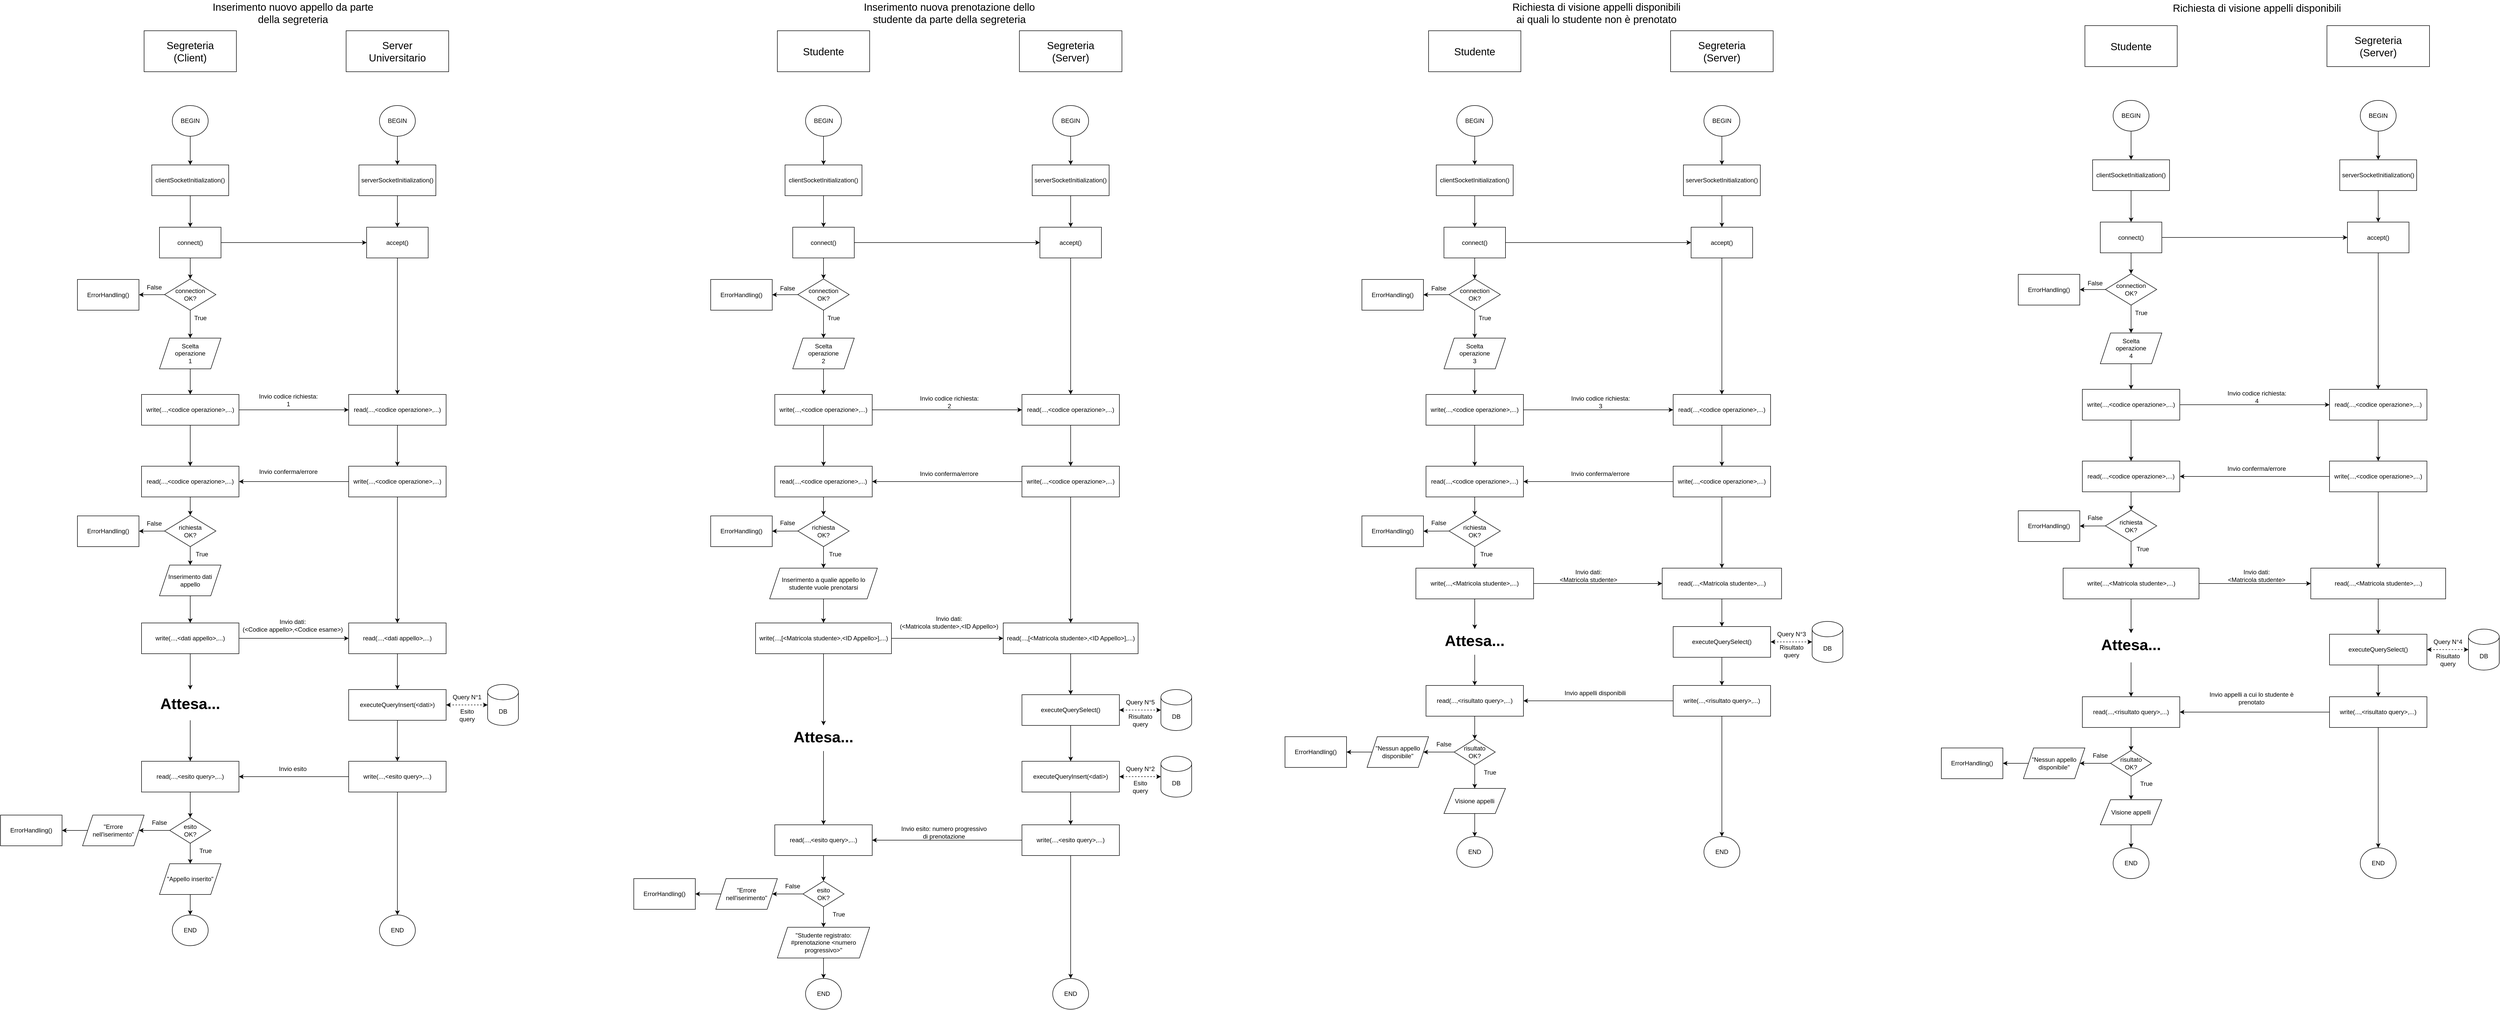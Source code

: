 <mxfile version="22.1.18" type="device">
  <diagram name="Pagina-1" id="u7obP80k1SkNDivpocj3">
    <mxGraphModel dx="2307" dy="877" grid="1" gridSize="10" guides="1" tooltips="1" connect="1" arrows="1" fold="1" page="1" pageScale="1" pageWidth="827" pageHeight="1169" math="0" shadow="0">
      <root>
        <mxCell id="0" />
        <mxCell id="1" parent="0" />
        <mxCell id="zcgFaYee5HBM7g3uIj9R-27" value="&lt;font style=&quot;font-size: 20px;&quot;&gt;Segreteria&lt;br&gt;(Client)&lt;br&gt;&lt;/font&gt;" style="rounded=0;whiteSpace=wrap;html=1;" parent="1" vertex="1">
          <mxGeometry x="-535" y="60" width="180" height="80" as="geometry" />
        </mxCell>
        <mxCell id="zcgFaYee5HBM7g3uIj9R-28" value="&lt;font style=&quot;font-size: 20px;&quot;&gt;Server&lt;br&gt;Universitario&lt;br&gt;&lt;/font&gt;" style="rounded=0;whiteSpace=wrap;html=1;" parent="1" vertex="1">
          <mxGeometry x="-141" y="60" width="200" height="80" as="geometry" />
        </mxCell>
        <mxCell id="zcgFaYee5HBM7g3uIj9R-30" value="clientSocketInitialization()" style="rounded=0;whiteSpace=wrap;html=1;" parent="1" vertex="1">
          <mxGeometry x="-520" y="321.95" width="150" height="60" as="geometry" />
        </mxCell>
        <mxCell id="zcgFaYee5HBM7g3uIj9R-31" value="serverSocketInitialization()" style="rounded=0;whiteSpace=wrap;html=1;" parent="1" vertex="1">
          <mxGeometry x="-116" y="321.95" width="150" height="60" as="geometry" />
        </mxCell>
        <mxCell id="zcgFaYee5HBM7g3uIj9R-32" value="" style="endArrow=classic;html=1;rounded=0;" parent="1" source="zcgFaYee5HBM7g3uIj9R-95" target="zcgFaYee5HBM7g3uIj9R-30" edge="1">
          <mxGeometry width="50" height="50" relative="1" as="geometry">
            <mxPoint x="-545" y="370" as="sourcePoint" />
            <mxPoint x="-495" y="320" as="targetPoint" />
          </mxGeometry>
        </mxCell>
        <mxCell id="zcgFaYee5HBM7g3uIj9R-33" value="" style="endArrow=classic;html=1;rounded=0;" parent="1" source="zcgFaYee5HBM7g3uIj9R-109" target="zcgFaYee5HBM7g3uIj9R-31" edge="1">
          <mxGeometry width="50" height="50" relative="1" as="geometry">
            <mxPoint x="-161" y="154.95" as="sourcePoint" />
            <mxPoint x="-161" y="220.95" as="targetPoint" />
          </mxGeometry>
        </mxCell>
        <mxCell id="zcgFaYee5HBM7g3uIj9R-34" value="" style="endArrow=classic;html=1;rounded=0;" parent="1" source="zcgFaYee5HBM7g3uIj9R-30" target="zcgFaYee5HBM7g3uIj9R-36" edge="1">
          <mxGeometry width="50" height="50" relative="1" as="geometry">
            <mxPoint x="-435" y="407.5" as="sourcePoint" />
            <mxPoint x="-445" y="443.5" as="targetPoint" />
          </mxGeometry>
        </mxCell>
        <mxCell id="zcgFaYee5HBM7g3uIj9R-36" value="connect()" style="rounded=0;whiteSpace=wrap;html=1;" parent="1" vertex="1">
          <mxGeometry x="-505" y="443.5" width="120" height="60" as="geometry" />
        </mxCell>
        <mxCell id="zcgFaYee5HBM7g3uIj9R-37" value="accept()" style="rounded=0;whiteSpace=wrap;html=1;" parent="1" vertex="1">
          <mxGeometry x="-101" y="443.5" width="120" height="60" as="geometry" />
        </mxCell>
        <mxCell id="zcgFaYee5HBM7g3uIj9R-38" value="" style="endArrow=classic;html=1;rounded=0;entryX=0;entryY=0.5;entryDx=0;entryDy=0;exitX=1;exitY=0.5;exitDx=0;exitDy=0;" parent="1" source="zcgFaYee5HBM7g3uIj9R-36" target="zcgFaYee5HBM7g3uIj9R-37" edge="1">
          <mxGeometry width="50" height="50" relative="1" as="geometry">
            <mxPoint x="-545" y="486" as="sourcePoint" />
            <mxPoint x="-495" y="436" as="targetPoint" />
          </mxGeometry>
        </mxCell>
        <mxCell id="zcgFaYee5HBM7g3uIj9R-39" value="" style="endArrow=classic;html=1;rounded=0;" parent="1" source="zcgFaYee5HBM7g3uIj9R-31" target="zcgFaYee5HBM7g3uIj9R-37" edge="1">
          <mxGeometry width="50" height="50" relative="1" as="geometry">
            <mxPoint x="119" y="394" as="sourcePoint" />
            <mxPoint x="119" y="460" as="targetPoint" />
          </mxGeometry>
        </mxCell>
        <mxCell id="zcgFaYee5HBM7g3uIj9R-40" value="Scelta&lt;br&gt;operazione&lt;br&gt;1" style="shape=parallelogram;perimeter=parallelogramPerimeter;whiteSpace=wrap;html=1;fixedSize=1;" parent="1" vertex="1">
          <mxGeometry x="-505" y="660" width="120" height="60" as="geometry" />
        </mxCell>
        <mxCell id="zcgFaYee5HBM7g3uIj9R-41" value="connection&lt;br&gt;OK?" style="rhombus;whiteSpace=wrap;html=1;" parent="1" vertex="1">
          <mxGeometry x="-495" y="544.5" width="100" height="61" as="geometry" />
        </mxCell>
        <mxCell id="zcgFaYee5HBM7g3uIj9R-42" value="" style="endArrow=classic;html=1;rounded=0;" parent="1" source="zcgFaYee5HBM7g3uIj9R-36" target="zcgFaYee5HBM7g3uIj9R-41" edge="1">
          <mxGeometry width="50" height="50" relative="1" as="geometry">
            <mxPoint x="-325" y="486" as="sourcePoint" />
            <mxPoint x="-275" y="436" as="targetPoint" />
          </mxGeometry>
        </mxCell>
        <mxCell id="zcgFaYee5HBM7g3uIj9R-43" value="" style="endArrow=classic;html=1;rounded=0;" parent="1" source="zcgFaYee5HBM7g3uIj9R-41" target="zcgFaYee5HBM7g3uIj9R-40" edge="1">
          <mxGeometry width="50" height="50" relative="1" as="geometry">
            <mxPoint x="-385" y="610" as="sourcePoint" />
            <mxPoint x="-385" y="651" as="targetPoint" />
          </mxGeometry>
        </mxCell>
        <mxCell id="zcgFaYee5HBM7g3uIj9R-44" value="True" style="text;html=1;strokeColor=none;fillColor=none;align=center;verticalAlign=middle;whiteSpace=wrap;rounded=0;" parent="1" vertex="1">
          <mxGeometry x="-455" y="605.5" width="60" height="30" as="geometry" />
        </mxCell>
        <mxCell id="zcgFaYee5HBM7g3uIj9R-45" value="Inserimento nuovo appello da parte della segreteria" style="text;html=1;strokeColor=none;fillColor=none;align=center;verticalAlign=middle;whiteSpace=wrap;rounded=0;fontSize=20;" parent="1" vertex="1">
          <mxGeometry x="-422.5" y="10" width="355" height="30" as="geometry" />
        </mxCell>
        <mxCell id="zcgFaYee5HBM7g3uIj9R-46" value="write(...,&amp;lt;codice operazione&amp;gt;,...)" style="rounded=0;whiteSpace=wrap;html=1;" parent="1" vertex="1">
          <mxGeometry x="-540" y="770" width="190" height="60" as="geometry" />
        </mxCell>
        <mxCell id="zcgFaYee5HBM7g3uIj9R-48" value="" style="endArrow=classic;html=1;rounded=0;exitX=1;exitY=0.5;exitDx=0;exitDy=0;" parent="1" source="zcgFaYee5HBM7g3uIj9R-46" target="zcgFaYee5HBM7g3uIj9R-50" edge="1">
          <mxGeometry width="50" height="50" relative="1" as="geometry">
            <mxPoint x="-545" y="812.5" as="sourcePoint" />
            <mxPoint x="-195" y="800" as="targetPoint" />
          </mxGeometry>
        </mxCell>
        <mxCell id="zcgFaYee5HBM7g3uIj9R-49" value="" style="endArrow=classic;html=1;rounded=0;" parent="1" source="zcgFaYee5HBM7g3uIj9R-40" target="zcgFaYee5HBM7g3uIj9R-46" edge="1">
          <mxGeometry width="50" height="50" relative="1" as="geometry">
            <mxPoint x="-375" y="716" as="sourcePoint" />
            <mxPoint x="-325" y="666" as="targetPoint" />
          </mxGeometry>
        </mxCell>
        <mxCell id="zcgFaYee5HBM7g3uIj9R-50" value="read(...,&amp;lt;codice operazione&amp;gt;,...)" style="rounded=0;whiteSpace=wrap;html=1;" parent="1" vertex="1">
          <mxGeometry x="-136" y="770" width="190" height="60" as="geometry" />
        </mxCell>
        <mxCell id="zcgFaYee5HBM7g3uIj9R-52" value="" style="endArrow=classic;html=1;rounded=0;" parent="1" source="zcgFaYee5HBM7g3uIj9R-37" target="zcgFaYee5HBM7g3uIj9R-50" edge="1">
          <mxGeometry width="50" height="50" relative="1" as="geometry">
            <mxPoint x="-281" y="676" as="sourcePoint" />
            <mxPoint x="-231" y="626" as="targetPoint" />
          </mxGeometry>
        </mxCell>
        <mxCell id="zcgFaYee5HBM7g3uIj9R-53" value="Invio codice richiesta: 1" style="text;html=1;strokeColor=none;fillColor=none;align=center;verticalAlign=middle;whiteSpace=wrap;rounded=0;" parent="1" vertex="1">
          <mxGeometry x="-315" y="766" width="122.5" height="30" as="geometry" />
        </mxCell>
        <mxCell id="zcgFaYee5HBM7g3uIj9R-54" value="read(...,&amp;lt;codice operazione&amp;gt;,...)" style="rounded=0;whiteSpace=wrap;html=1;" parent="1" vertex="1">
          <mxGeometry x="-540" y="910" width="190" height="60" as="geometry" />
        </mxCell>
        <mxCell id="zcgFaYee5HBM7g3uIj9R-55" value="" style="endArrow=none;html=1;rounded=0;exitX=1;exitY=0.5;exitDx=0;exitDy=0;startArrow=classic;startFill=1;endFill=0;" parent="1" source="zcgFaYee5HBM7g3uIj9R-54" target="zcgFaYee5HBM7g3uIj9R-56" edge="1">
          <mxGeometry width="50" height="50" relative="1" as="geometry">
            <mxPoint x="-545" y="952.5" as="sourcePoint" />
            <mxPoint x="-195" y="940" as="targetPoint" />
          </mxGeometry>
        </mxCell>
        <mxCell id="zcgFaYee5HBM7g3uIj9R-56" value="write(...,&amp;lt;codice operazione&amp;gt;,...)" style="rounded=0;whiteSpace=wrap;html=1;" parent="1" vertex="1">
          <mxGeometry x="-136" y="910" width="190" height="60" as="geometry" />
        </mxCell>
        <mxCell id="zcgFaYee5HBM7g3uIj9R-57" value="Invio conferma/errore" style="text;html=1;strokeColor=none;fillColor=none;align=center;verticalAlign=middle;whiteSpace=wrap;rounded=0;" parent="1" vertex="1">
          <mxGeometry x="-315" y="906" width="122.5" height="30" as="geometry" />
        </mxCell>
        <mxCell id="zcgFaYee5HBM7g3uIj9R-58" value="" style="endArrow=classic;html=1;rounded=0;" parent="1" source="zcgFaYee5HBM7g3uIj9R-50" target="zcgFaYee5HBM7g3uIj9R-56" edge="1">
          <mxGeometry width="50" height="50" relative="1" as="geometry">
            <mxPoint x="-201" y="896" as="sourcePoint" />
            <mxPoint x="-151" y="846" as="targetPoint" />
          </mxGeometry>
        </mxCell>
        <mxCell id="zcgFaYee5HBM7g3uIj9R-59" value="" style="endArrow=classic;html=1;rounded=0;" parent="1" source="zcgFaYee5HBM7g3uIj9R-46" target="zcgFaYee5HBM7g3uIj9R-54" edge="1">
          <mxGeometry width="50" height="50" relative="1" as="geometry">
            <mxPoint x="-215" y="896" as="sourcePoint" />
            <mxPoint x="-165" y="846" as="targetPoint" />
          </mxGeometry>
        </mxCell>
        <mxCell id="zcgFaYee5HBM7g3uIj9R-60" value="Inserimento dati appello" style="shape=parallelogram;perimeter=parallelogramPerimeter;whiteSpace=wrap;html=1;fixedSize=1;" parent="1" vertex="1">
          <mxGeometry x="-505" y="1103" width="120" height="60" as="geometry" />
        </mxCell>
        <mxCell id="zcgFaYee5HBM7g3uIj9R-61" value="richiesta&lt;br&gt;OK?" style="rhombus;whiteSpace=wrap;html=1;" parent="1" vertex="1">
          <mxGeometry x="-495" y="1006" width="100" height="61" as="geometry" />
        </mxCell>
        <mxCell id="zcgFaYee5HBM7g3uIj9R-62" value="" style="endArrow=classic;html=1;rounded=0;" parent="1" source="zcgFaYee5HBM7g3uIj9R-61" target="zcgFaYee5HBM7g3uIj9R-60" edge="1">
          <mxGeometry width="50" height="50" relative="1" as="geometry">
            <mxPoint x="-385" y="1101.5" as="sourcePoint" />
            <mxPoint x="-385" y="1142.5" as="targetPoint" />
          </mxGeometry>
        </mxCell>
        <mxCell id="zcgFaYee5HBM7g3uIj9R-63" value="True" style="text;html=1;strokeColor=none;fillColor=none;align=center;verticalAlign=middle;whiteSpace=wrap;rounded=0;" parent="1" vertex="1">
          <mxGeometry x="-452" y="1067" width="60" height="30" as="geometry" />
        </mxCell>
        <mxCell id="zcgFaYee5HBM7g3uIj9R-64" value="" style="endArrow=classic;html=1;rounded=0;" parent="1" source="zcgFaYee5HBM7g3uIj9R-54" target="zcgFaYee5HBM7g3uIj9R-61" edge="1">
          <mxGeometry width="50" height="50" relative="1" as="geometry">
            <mxPoint x="-275" y="1126" as="sourcePoint" />
            <mxPoint x="-225" y="1076" as="targetPoint" />
          </mxGeometry>
        </mxCell>
        <mxCell id="zcgFaYee5HBM7g3uIj9R-65" value="write(...,&amp;lt;dati appello&amp;gt;,...)" style="rounded=0;whiteSpace=wrap;html=1;" parent="1" vertex="1">
          <mxGeometry x="-540" y="1216" width="190" height="60" as="geometry" />
        </mxCell>
        <mxCell id="zcgFaYee5HBM7g3uIj9R-66" value="" style="endArrow=classic;html=1;rounded=0;exitX=1;exitY=0.5;exitDx=0;exitDy=0;" parent="1" source="zcgFaYee5HBM7g3uIj9R-65" target="zcgFaYee5HBM7g3uIj9R-67" edge="1">
          <mxGeometry width="50" height="50" relative="1" as="geometry">
            <mxPoint x="-545" y="1252.5" as="sourcePoint" />
            <mxPoint x="-195" y="1240" as="targetPoint" />
          </mxGeometry>
        </mxCell>
        <mxCell id="zcgFaYee5HBM7g3uIj9R-67" value="read(...,&amp;lt;dati appello&amp;gt;,...)" style="rounded=0;whiteSpace=wrap;html=1;" parent="1" vertex="1">
          <mxGeometry x="-136" y="1216" width="190" height="60" as="geometry" />
        </mxCell>
        <mxCell id="zcgFaYee5HBM7g3uIj9R-68" value="Invio dati: &lt;br&gt;(&amp;lt;Codice appello&amp;gt;,&amp;lt;Codice esame&amp;gt;)" style="text;html=1;strokeColor=none;fillColor=none;align=center;verticalAlign=middle;whiteSpace=wrap;rounded=0;" parent="1" vertex="1">
          <mxGeometry x="-385" y="1206" width="280" height="30" as="geometry" />
        </mxCell>
        <mxCell id="zcgFaYee5HBM7g3uIj9R-69" value="" style="endArrow=classic;html=1;rounded=0;" parent="1" source="zcgFaYee5HBM7g3uIj9R-56" target="zcgFaYee5HBM7g3uIj9R-67" edge="1">
          <mxGeometry width="50" height="50" relative="1" as="geometry">
            <mxPoint x="-115" y="1286" as="sourcePoint" />
            <mxPoint x="-65" y="1236" as="targetPoint" />
          </mxGeometry>
        </mxCell>
        <mxCell id="zcgFaYee5HBM7g3uIj9R-70" value="" style="endArrow=classic;html=1;rounded=0;" parent="1" source="zcgFaYee5HBM7g3uIj9R-60" target="zcgFaYee5HBM7g3uIj9R-65" edge="1">
          <mxGeometry width="50" height="50" relative="1" as="geometry">
            <mxPoint x="-285" y="1126" as="sourcePoint" />
            <mxPoint x="-235" y="1076" as="targetPoint" />
          </mxGeometry>
        </mxCell>
        <mxCell id="zcgFaYee5HBM7g3uIj9R-72" value="executeQueryInsert(&amp;lt;dati&amp;gt;)" style="rounded=0;whiteSpace=wrap;html=1;" parent="1" vertex="1">
          <mxGeometry x="-136" y="1346" width="190" height="60" as="geometry" />
        </mxCell>
        <mxCell id="zcgFaYee5HBM7g3uIj9R-73" value="" style="endArrow=classic;html=1;rounded=0;" parent="1" source="zcgFaYee5HBM7g3uIj9R-67" target="zcgFaYee5HBM7g3uIj9R-72" edge="1">
          <mxGeometry width="50" height="50" relative="1" as="geometry">
            <mxPoint x="-215" y="1486" as="sourcePoint" />
            <mxPoint x="-165" y="1436" as="targetPoint" />
          </mxGeometry>
        </mxCell>
        <mxCell id="zcgFaYee5HBM7g3uIj9R-74" value="" style="endArrow=classic;html=1;rounded=0;" parent="1" source="zcgFaYee5HBM7g3uIj9R-65" edge="1">
          <mxGeometry width="50" height="50" relative="1" as="geometry">
            <mxPoint x="-215" y="1386" as="sourcePoint" />
            <mxPoint x="-445" y="1346" as="targetPoint" />
          </mxGeometry>
        </mxCell>
        <mxCell id="zcgFaYee5HBM7g3uIj9R-75" value="Attesa..." style="text;html=1;strokeColor=none;fillColor=none;align=center;verticalAlign=top;whiteSpace=wrap;rounded=0;fontSize=30;fontStyle=1;spacing=0;" parent="1" vertex="1">
          <mxGeometry x="-475" y="1351" width="60" height="50" as="geometry" />
        </mxCell>
        <mxCell id="zcgFaYee5HBM7g3uIj9R-77" value="" style="endArrow=classic;dashed=1;html=1;rounded=0;endFill=1;startArrow=classic;startFill=1;" parent="1" source="zcgFaYee5HBM7g3uIj9R-72" target="zcgFaYee5HBM7g3uIj9R-78" edge="1">
          <mxGeometry width="50" height="50" relative="1" as="geometry">
            <mxPoint x="-215" y="1486" as="sourcePoint" />
            <mxPoint x="145" y="1376" as="targetPoint" />
          </mxGeometry>
        </mxCell>
        <mxCell id="zcgFaYee5HBM7g3uIj9R-78" value="DB" style="shape=cylinder3;whiteSpace=wrap;html=1;boundedLbl=1;backgroundOutline=1;size=15;" parent="1" vertex="1">
          <mxGeometry x="135" y="1336" width="60" height="80" as="geometry" />
        </mxCell>
        <mxCell id="zcgFaYee5HBM7g3uIj9R-79" value="" style="endArrow=classic;html=1;rounded=0;" parent="1" source="zcgFaYee5HBM7g3uIj9R-72" target="zcgFaYee5HBM7g3uIj9R-81" edge="1">
          <mxGeometry width="50" height="50" relative="1" as="geometry">
            <mxPoint x="-225" y="1476" as="sourcePoint" />
            <mxPoint x="-41" y="1466" as="targetPoint" />
          </mxGeometry>
        </mxCell>
        <mxCell id="zcgFaYee5HBM7g3uIj9R-81" value="write(...,&amp;lt;esito query&amp;gt;,...)" style="rounded=0;whiteSpace=wrap;html=1;" parent="1" vertex="1">
          <mxGeometry x="-136" y="1486" width="190" height="60" as="geometry" />
        </mxCell>
        <mxCell id="zcgFaYee5HBM7g3uIj9R-82" value="" style="endArrow=classic;html=1;rounded=0;" parent="1" target="zcgFaYee5HBM7g3uIj9R-85" edge="1">
          <mxGeometry width="50" height="50" relative="1" as="geometry">
            <mxPoint x="-445" y="1406" as="sourcePoint" />
            <mxPoint x="-445.5" y="1506" as="targetPoint" />
          </mxGeometry>
        </mxCell>
        <mxCell id="zcgFaYee5HBM7g3uIj9R-85" value="read(...,&amp;lt;esito query&amp;gt;,...)" style="rounded=0;whiteSpace=wrap;html=1;" parent="1" vertex="1">
          <mxGeometry x="-540" y="1486" width="190" height="60" as="geometry" />
        </mxCell>
        <mxCell id="zcgFaYee5HBM7g3uIj9R-86" value="" style="endArrow=classic;html=1;rounded=0;" parent="1" source="zcgFaYee5HBM7g3uIj9R-81" target="zcgFaYee5HBM7g3uIj9R-85" edge="1">
          <mxGeometry width="50" height="50" relative="1" as="geometry">
            <mxPoint x="-215" y="1486" as="sourcePoint" />
            <mxPoint x="-165" y="1436" as="targetPoint" />
          </mxGeometry>
        </mxCell>
        <mxCell id="zcgFaYee5HBM7g3uIj9R-87" value="Invio esito" style="text;html=1;strokeColor=none;fillColor=none;align=center;verticalAlign=middle;whiteSpace=wrap;rounded=0;" parent="1" vertex="1">
          <mxGeometry x="-330" y="1486" width="170" height="30" as="geometry" />
        </mxCell>
        <mxCell id="zcgFaYee5HBM7g3uIj9R-88" value="Query N°1" style="text;html=1;strokeColor=none;fillColor=none;align=center;verticalAlign=middle;whiteSpace=wrap;rounded=0;" parent="1" vertex="1">
          <mxGeometry x="65" y="1346" width="60" height="30" as="geometry" />
        </mxCell>
        <mxCell id="zcgFaYee5HBM7g3uIj9R-89" value="Esito query" style="text;html=1;strokeColor=none;fillColor=none;align=center;verticalAlign=middle;whiteSpace=wrap;rounded=0;" parent="1" vertex="1">
          <mxGeometry x="65" y="1381" width="60" height="30" as="geometry" />
        </mxCell>
        <mxCell id="zcgFaYee5HBM7g3uIj9R-90" value="esito&lt;br&gt;OK?" style="rhombus;whiteSpace=wrap;html=1;" parent="1" vertex="1">
          <mxGeometry x="-485" y="1596" width="80" height="50" as="geometry" />
        </mxCell>
        <mxCell id="zcgFaYee5HBM7g3uIj9R-91" value="" style="endArrow=classic;html=1;rounded=0;" parent="1" source="zcgFaYee5HBM7g3uIj9R-85" target="zcgFaYee5HBM7g3uIj9R-90" edge="1">
          <mxGeometry width="50" height="50" relative="1" as="geometry">
            <mxPoint x="-295" y="1626" as="sourcePoint" />
            <mxPoint x="-245" y="1576" as="targetPoint" />
          </mxGeometry>
        </mxCell>
        <mxCell id="zcgFaYee5HBM7g3uIj9R-92" value="&quot;Appello inserito&quot;" style="shape=parallelogram;perimeter=parallelogramPerimeter;whiteSpace=wrap;html=1;fixedSize=1;" parent="1" vertex="1">
          <mxGeometry x="-505" y="1686" width="120" height="60" as="geometry" />
        </mxCell>
        <mxCell id="zcgFaYee5HBM7g3uIj9R-93" value="" style="endArrow=classic;html=1;rounded=0;" parent="1" source="zcgFaYee5HBM7g3uIj9R-90" target="zcgFaYee5HBM7g3uIj9R-92" edge="1">
          <mxGeometry width="50" height="50" relative="1" as="geometry">
            <mxPoint x="-445" y="1716" as="sourcePoint" />
            <mxPoint x="-395" y="1666" as="targetPoint" />
          </mxGeometry>
        </mxCell>
        <mxCell id="zcgFaYee5HBM7g3uIj9R-95" value="BEGIN" style="ellipse;whiteSpace=wrap;html=1;" parent="1" vertex="1">
          <mxGeometry x="-480" y="205.95" width="70" height="60" as="geometry" />
        </mxCell>
        <mxCell id="zcgFaYee5HBM7g3uIj9R-96" value="END" style="ellipse;whiteSpace=wrap;html=1;" parent="1" vertex="1">
          <mxGeometry x="-480" y="1786" width="70" height="60" as="geometry" />
        </mxCell>
        <mxCell id="zcgFaYee5HBM7g3uIj9R-97" value="" style="endArrow=classic;html=1;rounded=0;" parent="1" source="zcgFaYee5HBM7g3uIj9R-92" target="zcgFaYee5HBM7g3uIj9R-96" edge="1">
          <mxGeometry width="50" height="50" relative="1" as="geometry">
            <mxPoint x="-355" y="1836" as="sourcePoint" />
            <mxPoint x="-305" y="1786" as="targetPoint" />
          </mxGeometry>
        </mxCell>
        <mxCell id="zcgFaYee5HBM7g3uIj9R-98" value="True" style="text;html=1;strokeColor=none;fillColor=none;align=center;verticalAlign=middle;whiteSpace=wrap;rounded=0;" parent="1" vertex="1">
          <mxGeometry x="-445" y="1646" width="60" height="30" as="geometry" />
        </mxCell>
        <mxCell id="zcgFaYee5HBM7g3uIj9R-99" value="&quot;Errore nell&#39;iserimento&quot;" style="shape=parallelogram;perimeter=parallelogramPerimeter;whiteSpace=wrap;html=1;fixedSize=1;" parent="1" vertex="1">
          <mxGeometry x="-655" y="1591" width="120" height="60" as="geometry" />
        </mxCell>
        <mxCell id="zcgFaYee5HBM7g3uIj9R-100" value="" style="endArrow=classic;html=1;rounded=0;" parent="1" source="zcgFaYee5HBM7g3uIj9R-90" target="zcgFaYee5HBM7g3uIj9R-99" edge="1">
          <mxGeometry width="50" height="50" relative="1" as="geometry">
            <mxPoint x="-645" y="1466" as="sourcePoint" />
            <mxPoint x="-595" y="1416" as="targetPoint" />
          </mxGeometry>
        </mxCell>
        <mxCell id="zcgFaYee5HBM7g3uIj9R-101" value="" style="endArrow=classic;html=1;rounded=0;" parent="1" source="zcgFaYee5HBM7g3uIj9R-99" target="zcgFaYee5HBM7g3uIj9R-102" edge="1">
          <mxGeometry width="50" height="50" relative="1" as="geometry">
            <mxPoint x="-645" y="1466" as="sourcePoint" />
            <mxPoint x="-695" y="1621" as="targetPoint" />
          </mxGeometry>
        </mxCell>
        <mxCell id="zcgFaYee5HBM7g3uIj9R-102" value="ErrorHandling()" style="rounded=0;whiteSpace=wrap;html=1;" parent="1" vertex="1">
          <mxGeometry x="-815" y="1591" width="120" height="60" as="geometry" />
        </mxCell>
        <mxCell id="zcgFaYee5HBM7g3uIj9R-103" value="ErrorHandling()" style="rounded=0;whiteSpace=wrap;html=1;" parent="1" vertex="1">
          <mxGeometry x="-665" y="1007" width="120" height="60" as="geometry" />
        </mxCell>
        <mxCell id="zcgFaYee5HBM7g3uIj9R-104" value="" style="endArrow=classic;html=1;rounded=0;" parent="1" source="zcgFaYee5HBM7g3uIj9R-61" target="zcgFaYee5HBM7g3uIj9R-103" edge="1">
          <mxGeometry width="50" height="50" relative="1" as="geometry">
            <mxPoint x="-645" y="1306" as="sourcePoint" />
            <mxPoint x="-595" y="1256" as="targetPoint" />
          </mxGeometry>
        </mxCell>
        <mxCell id="zcgFaYee5HBM7g3uIj9R-105" value="ErrorHandling()" style="rounded=0;whiteSpace=wrap;html=1;" parent="1" vertex="1">
          <mxGeometry x="-665" y="545.5" width="120" height="60" as="geometry" />
        </mxCell>
        <mxCell id="zcgFaYee5HBM7g3uIj9R-108" value="" style="endArrow=classic;html=1;rounded=0;" parent="1" source="zcgFaYee5HBM7g3uIj9R-41" target="zcgFaYee5HBM7g3uIj9R-105" edge="1">
          <mxGeometry width="50" height="50" relative="1" as="geometry">
            <mxPoint x="-645" y="836" as="sourcePoint" />
            <mxPoint x="-595" y="786" as="targetPoint" />
          </mxGeometry>
        </mxCell>
        <mxCell id="zcgFaYee5HBM7g3uIj9R-109" value="BEGIN" style="ellipse;whiteSpace=wrap;html=1;" parent="1" vertex="1">
          <mxGeometry x="-76" y="205.95" width="70" height="60" as="geometry" />
        </mxCell>
        <mxCell id="zcgFaYee5HBM7g3uIj9R-110" value="END" style="ellipse;whiteSpace=wrap;html=1;" parent="1" vertex="1">
          <mxGeometry x="-76" y="1786" width="70" height="60" as="geometry" />
        </mxCell>
        <mxCell id="zcgFaYee5HBM7g3uIj9R-111" value="" style="endArrow=classic;html=1;rounded=0;" parent="1" source="zcgFaYee5HBM7g3uIj9R-81" target="zcgFaYee5HBM7g3uIj9R-110" edge="1">
          <mxGeometry width="50" height="50" relative="1" as="geometry">
            <mxPoint x="-85" y="1730" as="sourcePoint" />
            <mxPoint x="-35" y="1680" as="targetPoint" />
          </mxGeometry>
        </mxCell>
        <mxCell id="zcgFaYee5HBM7g3uIj9R-112" value="&lt;font style=&quot;font-size: 20px;&quot;&gt;Studente&lt;br&gt;&lt;/font&gt;" style="rounded=0;whiteSpace=wrap;html=1;" parent="1" vertex="1">
          <mxGeometry x="700" y="60" width="180" height="80" as="geometry" />
        </mxCell>
        <mxCell id="zcgFaYee5HBM7g3uIj9R-113" value="&lt;font style=&quot;font-size: 20px;&quot;&gt;Segreteria&lt;br&gt;(Server)&lt;br&gt;&lt;/font&gt;" style="rounded=0;whiteSpace=wrap;html=1;" parent="1" vertex="1">
          <mxGeometry x="1172" y="60" width="200" height="80" as="geometry" />
        </mxCell>
        <mxCell id="zcgFaYee5HBM7g3uIj9R-114" value="clientSocketInitialization()" style="rounded=0;whiteSpace=wrap;html=1;" parent="1" vertex="1">
          <mxGeometry x="715" y="321.95" width="150" height="60" as="geometry" />
        </mxCell>
        <mxCell id="zcgFaYee5HBM7g3uIj9R-115" value="serverSocketInitialization()" style="rounded=0;whiteSpace=wrap;html=1;" parent="1" vertex="1">
          <mxGeometry x="1197" y="321.95" width="150" height="60" as="geometry" />
        </mxCell>
        <mxCell id="zcgFaYee5HBM7g3uIj9R-116" value="" style="endArrow=classic;html=1;rounded=0;" parent="1" source="zcgFaYee5HBM7g3uIj9R-170" target="zcgFaYee5HBM7g3uIj9R-114" edge="1">
          <mxGeometry width="50" height="50" relative="1" as="geometry">
            <mxPoint x="690" y="370" as="sourcePoint" />
            <mxPoint x="740" y="320" as="targetPoint" />
          </mxGeometry>
        </mxCell>
        <mxCell id="zcgFaYee5HBM7g3uIj9R-117" value="" style="endArrow=classic;html=1;rounded=0;" parent="1" source="zcgFaYee5HBM7g3uIj9R-182" target="zcgFaYee5HBM7g3uIj9R-115" edge="1">
          <mxGeometry width="50" height="50" relative="1" as="geometry">
            <mxPoint x="1152" y="154.95" as="sourcePoint" />
            <mxPoint x="1152" y="220.95" as="targetPoint" />
          </mxGeometry>
        </mxCell>
        <mxCell id="zcgFaYee5HBM7g3uIj9R-118" value="" style="endArrow=classic;html=1;rounded=0;" parent="1" source="zcgFaYee5HBM7g3uIj9R-114" target="zcgFaYee5HBM7g3uIj9R-119" edge="1">
          <mxGeometry width="50" height="50" relative="1" as="geometry">
            <mxPoint x="800" y="407.5" as="sourcePoint" />
            <mxPoint x="790" y="443.5" as="targetPoint" />
          </mxGeometry>
        </mxCell>
        <mxCell id="zcgFaYee5HBM7g3uIj9R-119" value="connect()" style="rounded=0;whiteSpace=wrap;html=1;" parent="1" vertex="1">
          <mxGeometry x="730" y="443.5" width="120" height="60" as="geometry" />
        </mxCell>
        <mxCell id="zcgFaYee5HBM7g3uIj9R-120" value="accept()" style="rounded=0;whiteSpace=wrap;html=1;" parent="1" vertex="1">
          <mxGeometry x="1212" y="443.5" width="120" height="60" as="geometry" />
        </mxCell>
        <mxCell id="zcgFaYee5HBM7g3uIj9R-121" value="" style="endArrow=classic;html=1;rounded=0;entryX=0;entryY=0.5;entryDx=0;entryDy=0;exitX=1;exitY=0.5;exitDx=0;exitDy=0;" parent="1" source="zcgFaYee5HBM7g3uIj9R-119" target="zcgFaYee5HBM7g3uIj9R-120" edge="1">
          <mxGeometry width="50" height="50" relative="1" as="geometry">
            <mxPoint x="690" y="486" as="sourcePoint" />
            <mxPoint x="740" y="436" as="targetPoint" />
          </mxGeometry>
        </mxCell>
        <mxCell id="zcgFaYee5HBM7g3uIj9R-122" value="" style="endArrow=classic;html=1;rounded=0;" parent="1" source="zcgFaYee5HBM7g3uIj9R-115" target="zcgFaYee5HBM7g3uIj9R-120" edge="1">
          <mxGeometry width="50" height="50" relative="1" as="geometry">
            <mxPoint x="1432" y="394" as="sourcePoint" />
            <mxPoint x="1432" y="460" as="targetPoint" />
          </mxGeometry>
        </mxCell>
        <mxCell id="zcgFaYee5HBM7g3uIj9R-123" value="Scelta&lt;br&gt;operazione&lt;br&gt;2" style="shape=parallelogram;perimeter=parallelogramPerimeter;whiteSpace=wrap;html=1;fixedSize=1;" parent="1" vertex="1">
          <mxGeometry x="730" y="660" width="120" height="60" as="geometry" />
        </mxCell>
        <mxCell id="zcgFaYee5HBM7g3uIj9R-124" value="connection&lt;br&gt;OK?" style="rhombus;whiteSpace=wrap;html=1;" parent="1" vertex="1">
          <mxGeometry x="740" y="544.5" width="100" height="61" as="geometry" />
        </mxCell>
        <mxCell id="zcgFaYee5HBM7g3uIj9R-125" value="" style="endArrow=classic;html=1;rounded=0;" parent="1" source="zcgFaYee5HBM7g3uIj9R-119" target="zcgFaYee5HBM7g3uIj9R-124" edge="1">
          <mxGeometry width="50" height="50" relative="1" as="geometry">
            <mxPoint x="910" y="486" as="sourcePoint" />
            <mxPoint x="960" y="436" as="targetPoint" />
          </mxGeometry>
        </mxCell>
        <mxCell id="zcgFaYee5HBM7g3uIj9R-126" value="" style="endArrow=classic;html=1;rounded=0;" parent="1" source="zcgFaYee5HBM7g3uIj9R-124" target="zcgFaYee5HBM7g3uIj9R-123" edge="1">
          <mxGeometry width="50" height="50" relative="1" as="geometry">
            <mxPoint x="850" y="610" as="sourcePoint" />
            <mxPoint x="850" y="651" as="targetPoint" />
          </mxGeometry>
        </mxCell>
        <mxCell id="zcgFaYee5HBM7g3uIj9R-127" value="True" style="text;html=1;strokeColor=none;fillColor=none;align=center;verticalAlign=middle;whiteSpace=wrap;rounded=0;" parent="1" vertex="1">
          <mxGeometry x="780" y="605.5" width="60" height="30" as="geometry" />
        </mxCell>
        <mxCell id="zcgFaYee5HBM7g3uIj9R-128" value="Inserimento nuova prenotazione dello studente da parte della segreteria" style="text;html=1;strokeColor=none;fillColor=none;align=center;verticalAlign=middle;whiteSpace=wrap;rounded=0;fontSize=20;" parent="1" vertex="1">
          <mxGeometry x="857.5" y="10" width="355" height="30" as="geometry" />
        </mxCell>
        <mxCell id="zcgFaYee5HBM7g3uIj9R-129" value="write(...,&amp;lt;codice operazione&amp;gt;,...)" style="rounded=0;whiteSpace=wrap;html=1;" parent="1" vertex="1">
          <mxGeometry x="695" y="770" width="190" height="60" as="geometry" />
        </mxCell>
        <mxCell id="zcgFaYee5HBM7g3uIj9R-130" value="" style="endArrow=classic;html=1;rounded=0;exitX=1;exitY=0.5;exitDx=0;exitDy=0;" parent="1" source="zcgFaYee5HBM7g3uIj9R-129" target="zcgFaYee5HBM7g3uIj9R-132" edge="1">
          <mxGeometry width="50" height="50" relative="1" as="geometry">
            <mxPoint x="690" y="812.5" as="sourcePoint" />
            <mxPoint x="1040" y="800" as="targetPoint" />
          </mxGeometry>
        </mxCell>
        <mxCell id="zcgFaYee5HBM7g3uIj9R-131" value="" style="endArrow=classic;html=1;rounded=0;" parent="1" source="zcgFaYee5HBM7g3uIj9R-123" target="zcgFaYee5HBM7g3uIj9R-129" edge="1">
          <mxGeometry width="50" height="50" relative="1" as="geometry">
            <mxPoint x="860" y="716" as="sourcePoint" />
            <mxPoint x="910" y="666" as="targetPoint" />
          </mxGeometry>
        </mxCell>
        <mxCell id="zcgFaYee5HBM7g3uIj9R-132" value="read(...,&amp;lt;codice operazione&amp;gt;,...)" style="rounded=0;whiteSpace=wrap;html=1;" parent="1" vertex="1">
          <mxGeometry x="1177" y="770" width="190" height="60" as="geometry" />
        </mxCell>
        <mxCell id="zcgFaYee5HBM7g3uIj9R-133" value="" style="endArrow=classic;html=1;rounded=0;" parent="1" source="zcgFaYee5HBM7g3uIj9R-120" target="zcgFaYee5HBM7g3uIj9R-132" edge="1">
          <mxGeometry width="50" height="50" relative="1" as="geometry">
            <mxPoint x="1032" y="676" as="sourcePoint" />
            <mxPoint x="1082" y="626" as="targetPoint" />
          </mxGeometry>
        </mxCell>
        <mxCell id="zcgFaYee5HBM7g3uIj9R-134" value="Invio codice richiesta: 2" style="text;html=1;strokeColor=none;fillColor=none;align=center;verticalAlign=middle;whiteSpace=wrap;rounded=0;" parent="1" vertex="1">
          <mxGeometry x="973.75" y="770" width="122.5" height="30" as="geometry" />
        </mxCell>
        <mxCell id="zcgFaYee5HBM7g3uIj9R-135" value="read(...,&amp;lt;codice operazione&amp;gt;,...)" style="rounded=0;whiteSpace=wrap;html=1;" parent="1" vertex="1">
          <mxGeometry x="695" y="910" width="190" height="60" as="geometry" />
        </mxCell>
        <mxCell id="zcgFaYee5HBM7g3uIj9R-136" value="" style="endArrow=none;html=1;rounded=0;exitX=1;exitY=0.5;exitDx=0;exitDy=0;startArrow=classic;startFill=1;endFill=0;" parent="1" source="zcgFaYee5HBM7g3uIj9R-135" target="zcgFaYee5HBM7g3uIj9R-137" edge="1">
          <mxGeometry width="50" height="50" relative="1" as="geometry">
            <mxPoint x="690" y="952.5" as="sourcePoint" />
            <mxPoint x="1040" y="940" as="targetPoint" />
          </mxGeometry>
        </mxCell>
        <mxCell id="zcgFaYee5HBM7g3uIj9R-137" value="write(...,&amp;lt;codice operazione&amp;gt;,...)" style="rounded=0;whiteSpace=wrap;html=1;" parent="1" vertex="1">
          <mxGeometry x="1177" y="910" width="190" height="60" as="geometry" />
        </mxCell>
        <mxCell id="zcgFaYee5HBM7g3uIj9R-138" value="Invio conferma/errore" style="text;html=1;strokeColor=none;fillColor=none;align=center;verticalAlign=middle;whiteSpace=wrap;rounded=0;" parent="1" vertex="1">
          <mxGeometry x="960" y="910" width="150" height="30" as="geometry" />
        </mxCell>
        <mxCell id="zcgFaYee5HBM7g3uIj9R-139" value="" style="endArrow=classic;html=1;rounded=0;" parent="1" source="zcgFaYee5HBM7g3uIj9R-132" target="zcgFaYee5HBM7g3uIj9R-137" edge="1">
          <mxGeometry width="50" height="50" relative="1" as="geometry">
            <mxPoint x="1112" y="896" as="sourcePoint" />
            <mxPoint x="1162" y="846" as="targetPoint" />
          </mxGeometry>
        </mxCell>
        <mxCell id="zcgFaYee5HBM7g3uIj9R-140" value="" style="endArrow=classic;html=1;rounded=0;" parent="1" source="zcgFaYee5HBM7g3uIj9R-129" target="zcgFaYee5HBM7g3uIj9R-135" edge="1">
          <mxGeometry width="50" height="50" relative="1" as="geometry">
            <mxPoint x="1020" y="896" as="sourcePoint" />
            <mxPoint x="1070" y="846" as="targetPoint" />
          </mxGeometry>
        </mxCell>
        <mxCell id="zcgFaYee5HBM7g3uIj9R-141" value="Inserimento a qualie appello lo studente vuole prenotarsi" style="shape=parallelogram;perimeter=parallelogramPerimeter;whiteSpace=wrap;html=1;fixedSize=1;" parent="1" vertex="1">
          <mxGeometry x="685" y="1109" width="210" height="60" as="geometry" />
        </mxCell>
        <mxCell id="zcgFaYee5HBM7g3uIj9R-142" value="richiesta&lt;br&gt;OK?" style="rhombus;whiteSpace=wrap;html=1;" parent="1" vertex="1">
          <mxGeometry x="740" y="1006" width="100" height="61" as="geometry" />
        </mxCell>
        <mxCell id="zcgFaYee5HBM7g3uIj9R-143" value="" style="endArrow=classic;html=1;rounded=0;" parent="1" source="zcgFaYee5HBM7g3uIj9R-142" target="zcgFaYee5HBM7g3uIj9R-141" edge="1">
          <mxGeometry width="50" height="50" relative="1" as="geometry">
            <mxPoint x="850" y="1101.5" as="sourcePoint" />
            <mxPoint x="850" y="1142.5" as="targetPoint" />
          </mxGeometry>
        </mxCell>
        <mxCell id="zcgFaYee5HBM7g3uIj9R-144" value="True" style="text;html=1;strokeColor=none;fillColor=none;align=center;verticalAlign=middle;whiteSpace=wrap;rounded=0;" parent="1" vertex="1">
          <mxGeometry x="783" y="1067" width="60" height="30" as="geometry" />
        </mxCell>
        <mxCell id="zcgFaYee5HBM7g3uIj9R-145" value="" style="endArrow=classic;html=1;rounded=0;" parent="1" source="zcgFaYee5HBM7g3uIj9R-135" target="zcgFaYee5HBM7g3uIj9R-142" edge="1">
          <mxGeometry width="50" height="50" relative="1" as="geometry">
            <mxPoint x="960" y="1126" as="sourcePoint" />
            <mxPoint x="1010" y="1076" as="targetPoint" />
          </mxGeometry>
        </mxCell>
        <mxCell id="zcgFaYee5HBM7g3uIj9R-146" value="write(...,[&amp;lt;Matricola studente&amp;gt;,&amp;lt;ID Appello&amp;gt;],...)" style="rounded=0;whiteSpace=wrap;html=1;" parent="1" vertex="1">
          <mxGeometry x="657.5" y="1216" width="265" height="60" as="geometry" />
        </mxCell>
        <mxCell id="zcgFaYee5HBM7g3uIj9R-147" value="" style="endArrow=classic;html=1;rounded=0;exitX=1;exitY=0.5;exitDx=0;exitDy=0;" parent="1" source="zcgFaYee5HBM7g3uIj9R-146" target="zcgFaYee5HBM7g3uIj9R-148" edge="1">
          <mxGeometry width="50" height="50" relative="1" as="geometry">
            <mxPoint x="690" y="1252.5" as="sourcePoint" />
            <mxPoint x="1040" y="1240" as="targetPoint" />
          </mxGeometry>
        </mxCell>
        <mxCell id="zcgFaYee5HBM7g3uIj9R-148" value="read(...,[&amp;lt;Matricola studente&amp;gt;,&amp;lt;ID Appello&amp;gt;],...)" style="rounded=0;whiteSpace=wrap;html=1;" parent="1" vertex="1">
          <mxGeometry x="1140.5" y="1216" width="263" height="60" as="geometry" />
        </mxCell>
        <mxCell id="zcgFaYee5HBM7g3uIj9R-149" value="Invio dati: &lt;br&gt;(&amp;lt;Matricola studente&amp;gt;,&amp;lt;ID Appello&amp;gt;)" style="text;html=1;strokeColor=none;fillColor=none;align=center;verticalAlign=middle;whiteSpace=wrap;rounded=0;" parent="1" vertex="1">
          <mxGeometry x="895" y="1200" width="280" height="30" as="geometry" />
        </mxCell>
        <mxCell id="zcgFaYee5HBM7g3uIj9R-150" value="" style="endArrow=classic;html=1;rounded=0;" parent="1" source="zcgFaYee5HBM7g3uIj9R-137" target="zcgFaYee5HBM7g3uIj9R-148" edge="1">
          <mxGeometry width="50" height="50" relative="1" as="geometry">
            <mxPoint x="1198" y="1286" as="sourcePoint" />
            <mxPoint x="1248" y="1236" as="targetPoint" />
          </mxGeometry>
        </mxCell>
        <mxCell id="zcgFaYee5HBM7g3uIj9R-151" value="" style="endArrow=classic;html=1;rounded=0;" parent="1" source="zcgFaYee5HBM7g3uIj9R-141" target="zcgFaYee5HBM7g3uIj9R-146" edge="1">
          <mxGeometry width="50" height="50" relative="1" as="geometry">
            <mxPoint x="950" y="1126" as="sourcePoint" />
            <mxPoint x="1000" y="1076" as="targetPoint" />
          </mxGeometry>
        </mxCell>
        <mxCell id="zcgFaYee5HBM7g3uIj9R-152" value="executeQuerySelect()" style="rounded=0;whiteSpace=wrap;html=1;" parent="1" vertex="1">
          <mxGeometry x="1177" y="1356" width="190" height="60" as="geometry" />
        </mxCell>
        <mxCell id="zcgFaYee5HBM7g3uIj9R-153" value="" style="endArrow=classic;html=1;rounded=0;" parent="1" source="zcgFaYee5HBM7g3uIj9R-148" target="zcgFaYee5HBM7g3uIj9R-152" edge="1">
          <mxGeometry width="50" height="50" relative="1" as="geometry">
            <mxPoint x="1098" y="1486" as="sourcePoint" />
            <mxPoint x="1148" y="1436" as="targetPoint" />
          </mxGeometry>
        </mxCell>
        <mxCell id="zcgFaYee5HBM7g3uIj9R-154" value="" style="endArrow=classic;html=1;rounded=0;" parent="1" source="zcgFaYee5HBM7g3uIj9R-146" target="zcgFaYee5HBM7g3uIj9R-155" edge="1">
          <mxGeometry width="50" height="50" relative="1" as="geometry">
            <mxPoint x="1020" y="1386" as="sourcePoint" />
            <mxPoint x="790" y="1346" as="targetPoint" />
          </mxGeometry>
        </mxCell>
        <mxCell id="zcgFaYee5HBM7g3uIj9R-155" value="Attesa..." style="text;html=1;strokeColor=none;fillColor=none;align=center;verticalAlign=top;whiteSpace=wrap;rounded=0;fontSize=30;fontStyle=1;spacing=0;" parent="1" vertex="1">
          <mxGeometry x="760" y="1416" width="60" height="50" as="geometry" />
        </mxCell>
        <mxCell id="zcgFaYee5HBM7g3uIj9R-156" value="" style="endArrow=classic;dashed=1;html=1;rounded=0;endFill=1;startArrow=classic;startFill=1;" parent="1" source="zcgFaYee5HBM7g3uIj9R-152" target="zcgFaYee5HBM7g3uIj9R-157" edge="1">
          <mxGeometry width="50" height="50" relative="1" as="geometry">
            <mxPoint x="1098" y="1496" as="sourcePoint" />
            <mxPoint x="1458" y="1386" as="targetPoint" />
          </mxGeometry>
        </mxCell>
        <mxCell id="zcgFaYee5HBM7g3uIj9R-157" value="DB" style="shape=cylinder3;whiteSpace=wrap;html=1;boundedLbl=1;backgroundOutline=1;size=15;" parent="1" vertex="1">
          <mxGeometry x="1448" y="1346" width="60" height="80" as="geometry" />
        </mxCell>
        <mxCell id="zcgFaYee5HBM7g3uIj9R-158" value="" style="endArrow=classic;html=1;rounded=0;" parent="1" source="zcgFaYee5HBM7g3uIj9R-152" target="zcgFaYee5HBM7g3uIj9R-224" edge="1">
          <mxGeometry width="50" height="50" relative="1" as="geometry">
            <mxPoint x="1088" y="1476" as="sourcePoint" />
            <mxPoint x="1272" y="1466" as="targetPoint" />
          </mxGeometry>
        </mxCell>
        <mxCell id="zcgFaYee5HBM7g3uIj9R-159" value="write(...,&amp;lt;esito query&amp;gt;,...)" style="rounded=0;whiteSpace=wrap;html=1;" parent="1" vertex="1">
          <mxGeometry x="1177" y="1610" width="190" height="60" as="geometry" />
        </mxCell>
        <mxCell id="zcgFaYee5HBM7g3uIj9R-160" value="" style="endArrow=classic;html=1;rounded=0;" parent="1" source="zcgFaYee5HBM7g3uIj9R-155" target="zcgFaYee5HBM7g3uIj9R-161" edge="1">
          <mxGeometry width="50" height="50" relative="1" as="geometry">
            <mxPoint x="790" y="1406" as="sourcePoint" />
            <mxPoint x="789.5" y="1506" as="targetPoint" />
          </mxGeometry>
        </mxCell>
        <mxCell id="zcgFaYee5HBM7g3uIj9R-161" value="read(...,&amp;lt;esito query&amp;gt;,...)" style="rounded=0;whiteSpace=wrap;html=1;" parent="1" vertex="1">
          <mxGeometry x="695" y="1610" width="190" height="60" as="geometry" />
        </mxCell>
        <mxCell id="zcgFaYee5HBM7g3uIj9R-162" value="" style="endArrow=classic;html=1;rounded=0;" parent="1" source="zcgFaYee5HBM7g3uIj9R-159" target="zcgFaYee5HBM7g3uIj9R-161" edge="1">
          <mxGeometry width="50" height="50" relative="1" as="geometry">
            <mxPoint x="1020" y="1486" as="sourcePoint" />
            <mxPoint x="1070" y="1436" as="targetPoint" />
          </mxGeometry>
        </mxCell>
        <mxCell id="zcgFaYee5HBM7g3uIj9R-163" value="Invio esito: numero progressivo di prenotazione" style="text;html=1;strokeColor=none;fillColor=none;align=center;verticalAlign=middle;whiteSpace=wrap;rounded=0;" parent="1" vertex="1">
          <mxGeometry x="940" y="1610" width="170" height="30" as="geometry" />
        </mxCell>
        <mxCell id="zcgFaYee5HBM7g3uIj9R-164" value="Query N°5" style="text;html=1;strokeColor=none;fillColor=none;align=center;verticalAlign=middle;whiteSpace=wrap;rounded=0;" parent="1" vertex="1">
          <mxGeometry x="1378" y="1356" width="60" height="30" as="geometry" />
        </mxCell>
        <mxCell id="zcgFaYee5HBM7g3uIj9R-165" value="Risultato query" style="text;html=1;strokeColor=none;fillColor=none;align=center;verticalAlign=middle;whiteSpace=wrap;rounded=0;" parent="1" vertex="1">
          <mxGeometry x="1378" y="1391" width="60" height="30" as="geometry" />
        </mxCell>
        <mxCell id="zcgFaYee5HBM7g3uIj9R-166" value="esito&lt;br&gt;OK?" style="rhombus;whiteSpace=wrap;html=1;" parent="1" vertex="1">
          <mxGeometry x="750" y="1720" width="80" height="50" as="geometry" />
        </mxCell>
        <mxCell id="zcgFaYee5HBM7g3uIj9R-167" value="" style="endArrow=classic;html=1;rounded=0;" parent="1" source="zcgFaYee5HBM7g3uIj9R-161" target="zcgFaYee5HBM7g3uIj9R-166" edge="1">
          <mxGeometry width="50" height="50" relative="1" as="geometry">
            <mxPoint x="940" y="1750" as="sourcePoint" />
            <mxPoint x="990" y="1700" as="targetPoint" />
          </mxGeometry>
        </mxCell>
        <mxCell id="zcgFaYee5HBM7g3uIj9R-168" value="&quot;Studente registrato: #prenotazione &amp;lt;numero progressivo&amp;gt;&quot;" style="shape=parallelogram;perimeter=parallelogramPerimeter;whiteSpace=wrap;html=1;fixedSize=1;" parent="1" vertex="1">
          <mxGeometry x="700" y="1810" width="180" height="60" as="geometry" />
        </mxCell>
        <mxCell id="zcgFaYee5HBM7g3uIj9R-169" value="" style="endArrow=classic;html=1;rounded=0;" parent="1" source="zcgFaYee5HBM7g3uIj9R-166" target="zcgFaYee5HBM7g3uIj9R-168" edge="1">
          <mxGeometry width="50" height="50" relative="1" as="geometry">
            <mxPoint x="790" y="1840" as="sourcePoint" />
            <mxPoint x="840" y="1790" as="targetPoint" />
          </mxGeometry>
        </mxCell>
        <mxCell id="zcgFaYee5HBM7g3uIj9R-170" value="BEGIN" style="ellipse;whiteSpace=wrap;html=1;" parent="1" vertex="1">
          <mxGeometry x="755" y="205.95" width="70" height="60" as="geometry" />
        </mxCell>
        <mxCell id="zcgFaYee5HBM7g3uIj9R-171" value="END" style="ellipse;whiteSpace=wrap;html=1;" parent="1" vertex="1">
          <mxGeometry x="755" y="1910" width="70" height="60" as="geometry" />
        </mxCell>
        <mxCell id="zcgFaYee5HBM7g3uIj9R-172" value="" style="endArrow=classic;html=1;rounded=0;" parent="1" source="zcgFaYee5HBM7g3uIj9R-168" target="zcgFaYee5HBM7g3uIj9R-171" edge="1">
          <mxGeometry width="50" height="50" relative="1" as="geometry">
            <mxPoint x="880" y="1960" as="sourcePoint" />
            <mxPoint x="930" y="1910" as="targetPoint" />
          </mxGeometry>
        </mxCell>
        <mxCell id="zcgFaYee5HBM7g3uIj9R-173" value="True" style="text;html=1;strokeColor=none;fillColor=none;align=center;verticalAlign=middle;whiteSpace=wrap;rounded=0;" parent="1" vertex="1">
          <mxGeometry x="790" y="1770" width="60" height="30" as="geometry" />
        </mxCell>
        <mxCell id="zcgFaYee5HBM7g3uIj9R-174" value="&quot;Errore nell&#39;iserimento&quot;" style="shape=parallelogram;perimeter=parallelogramPerimeter;whiteSpace=wrap;html=1;fixedSize=1;" parent="1" vertex="1">
          <mxGeometry x="580" y="1715" width="120" height="60" as="geometry" />
        </mxCell>
        <mxCell id="zcgFaYee5HBM7g3uIj9R-175" value="" style="endArrow=classic;html=1;rounded=0;" parent="1" source="zcgFaYee5HBM7g3uIj9R-166" target="zcgFaYee5HBM7g3uIj9R-174" edge="1">
          <mxGeometry width="50" height="50" relative="1" as="geometry">
            <mxPoint x="590" y="1590" as="sourcePoint" />
            <mxPoint x="640" y="1540" as="targetPoint" />
          </mxGeometry>
        </mxCell>
        <mxCell id="zcgFaYee5HBM7g3uIj9R-176" value="" style="endArrow=classic;html=1;rounded=0;" parent="1" source="zcgFaYee5HBM7g3uIj9R-174" target="zcgFaYee5HBM7g3uIj9R-177" edge="1">
          <mxGeometry width="50" height="50" relative="1" as="geometry">
            <mxPoint x="590" y="1590" as="sourcePoint" />
            <mxPoint x="540" y="1745" as="targetPoint" />
          </mxGeometry>
        </mxCell>
        <mxCell id="zcgFaYee5HBM7g3uIj9R-177" value="ErrorHandling()" style="rounded=0;whiteSpace=wrap;html=1;" parent="1" vertex="1">
          <mxGeometry x="420" y="1715" width="120" height="60" as="geometry" />
        </mxCell>
        <mxCell id="zcgFaYee5HBM7g3uIj9R-178" value="ErrorHandling()" style="rounded=0;whiteSpace=wrap;html=1;" parent="1" vertex="1">
          <mxGeometry x="570" y="1007" width="120" height="60" as="geometry" />
        </mxCell>
        <mxCell id="zcgFaYee5HBM7g3uIj9R-179" value="" style="endArrow=classic;html=1;rounded=0;" parent="1" source="zcgFaYee5HBM7g3uIj9R-142" target="zcgFaYee5HBM7g3uIj9R-178" edge="1">
          <mxGeometry width="50" height="50" relative="1" as="geometry">
            <mxPoint x="590" y="1306" as="sourcePoint" />
            <mxPoint x="640" y="1256" as="targetPoint" />
          </mxGeometry>
        </mxCell>
        <mxCell id="zcgFaYee5HBM7g3uIj9R-180" value="ErrorHandling()" style="rounded=0;whiteSpace=wrap;html=1;" parent="1" vertex="1">
          <mxGeometry x="570" y="545.5" width="120" height="60" as="geometry" />
        </mxCell>
        <mxCell id="zcgFaYee5HBM7g3uIj9R-181" value="" style="endArrow=classic;html=1;rounded=0;" parent="1" source="zcgFaYee5HBM7g3uIj9R-124" target="zcgFaYee5HBM7g3uIj9R-180" edge="1">
          <mxGeometry width="50" height="50" relative="1" as="geometry">
            <mxPoint x="590" y="836" as="sourcePoint" />
            <mxPoint x="640" y="786" as="targetPoint" />
          </mxGeometry>
        </mxCell>
        <mxCell id="zcgFaYee5HBM7g3uIj9R-182" value="BEGIN" style="ellipse;whiteSpace=wrap;html=1;" parent="1" vertex="1">
          <mxGeometry x="1237" y="205.95" width="70" height="60" as="geometry" />
        </mxCell>
        <mxCell id="zcgFaYee5HBM7g3uIj9R-183" value="END" style="ellipse;whiteSpace=wrap;html=1;" parent="1" vertex="1">
          <mxGeometry x="1237" y="1910" width="70" height="60" as="geometry" />
        </mxCell>
        <mxCell id="zcgFaYee5HBM7g3uIj9R-184" value="" style="endArrow=classic;html=1;rounded=0;" parent="1" source="zcgFaYee5HBM7g3uIj9R-159" target="zcgFaYee5HBM7g3uIj9R-183" edge="1">
          <mxGeometry width="50" height="50" relative="1" as="geometry">
            <mxPoint x="1228" y="1854" as="sourcePoint" />
            <mxPoint x="1278" y="1804" as="targetPoint" />
          </mxGeometry>
        </mxCell>
        <mxCell id="zcgFaYee5HBM7g3uIj9R-217" value="False" style="text;html=1;strokeColor=none;fillColor=none;align=center;verticalAlign=middle;whiteSpace=wrap;rounded=0;" parent="1" vertex="1">
          <mxGeometry x="690" y="548" width="60" height="30" as="geometry" />
        </mxCell>
        <mxCell id="zcgFaYee5HBM7g3uIj9R-218" value="False" style="text;html=1;strokeColor=none;fillColor=none;align=center;verticalAlign=middle;whiteSpace=wrap;rounded=0;" parent="1" vertex="1">
          <mxGeometry x="690" y="1006" width="60" height="30" as="geometry" />
        </mxCell>
        <mxCell id="zcgFaYee5HBM7g3uIj9R-219" value="False" style="text;html=1;strokeColor=none;fillColor=none;align=center;verticalAlign=middle;whiteSpace=wrap;rounded=0;" parent="1" vertex="1">
          <mxGeometry x="700" y="1715" width="60" height="30" as="geometry" />
        </mxCell>
        <mxCell id="zcgFaYee5HBM7g3uIj9R-220" value="False" style="text;html=1;strokeColor=none;fillColor=none;align=center;verticalAlign=middle;whiteSpace=wrap;rounded=0;" parent="1" vertex="1">
          <mxGeometry x="-545" y="545.5" width="60" height="30" as="geometry" />
        </mxCell>
        <mxCell id="zcgFaYee5HBM7g3uIj9R-221" value="False" style="text;html=1;strokeColor=none;fillColor=none;align=center;verticalAlign=middle;whiteSpace=wrap;rounded=0;" parent="1" vertex="1">
          <mxGeometry x="-545" y="1007" width="60" height="30" as="geometry" />
        </mxCell>
        <mxCell id="zcgFaYee5HBM7g3uIj9R-222" value="False" style="text;html=1;strokeColor=none;fillColor=none;align=center;verticalAlign=middle;whiteSpace=wrap;rounded=0;" parent="1" vertex="1">
          <mxGeometry x="-535" y="1591" width="60" height="30" as="geometry" />
        </mxCell>
        <mxCell id="zcgFaYee5HBM7g3uIj9R-224" value="executeQueryInsert(&amp;lt;dati&amp;gt;)" style="rounded=0;whiteSpace=wrap;html=1;" parent="1" vertex="1">
          <mxGeometry x="1177" y="1486" width="190" height="60" as="geometry" />
        </mxCell>
        <mxCell id="zcgFaYee5HBM7g3uIj9R-225" value="" style="endArrow=classic;dashed=1;html=1;rounded=0;endFill=1;startArrow=classic;startFill=1;" parent="1" source="zcgFaYee5HBM7g3uIj9R-224" target="zcgFaYee5HBM7g3uIj9R-226" edge="1">
          <mxGeometry width="50" height="50" relative="1" as="geometry">
            <mxPoint x="1098" y="1626" as="sourcePoint" />
            <mxPoint x="1458" y="1516" as="targetPoint" />
          </mxGeometry>
        </mxCell>
        <mxCell id="zcgFaYee5HBM7g3uIj9R-226" value="DB" style="shape=cylinder3;whiteSpace=wrap;html=1;boundedLbl=1;backgroundOutline=1;size=15;" parent="1" vertex="1">
          <mxGeometry x="1448" y="1476" width="60" height="80" as="geometry" />
        </mxCell>
        <mxCell id="zcgFaYee5HBM7g3uIj9R-227" value="Query N°2" style="text;html=1;strokeColor=none;fillColor=none;align=center;verticalAlign=middle;whiteSpace=wrap;rounded=0;" parent="1" vertex="1">
          <mxGeometry x="1378" y="1486" width="60" height="30" as="geometry" />
        </mxCell>
        <mxCell id="zcgFaYee5HBM7g3uIj9R-228" value="Esito query" style="text;html=1;strokeColor=none;fillColor=none;align=center;verticalAlign=middle;whiteSpace=wrap;rounded=0;" parent="1" vertex="1">
          <mxGeometry x="1378" y="1521" width="60" height="30" as="geometry" />
        </mxCell>
        <mxCell id="zcgFaYee5HBM7g3uIj9R-229" value="" style="endArrow=classic;html=1;rounded=0;" parent="1" source="zcgFaYee5HBM7g3uIj9R-224" target="zcgFaYee5HBM7g3uIj9R-159" edge="1">
          <mxGeometry width="50" height="50" relative="1" as="geometry">
            <mxPoint x="970" y="1630" as="sourcePoint" />
            <mxPoint x="1020" y="1580" as="targetPoint" />
          </mxGeometry>
        </mxCell>
        <mxCell id="zcgFaYee5HBM7g3uIj9R-248" value="&lt;font style=&quot;font-size: 20px;&quot;&gt;Studente&lt;br&gt;&lt;/font&gt;" style="rounded=0;whiteSpace=wrap;html=1;" parent="1" vertex="1">
          <mxGeometry x="1970" y="60" width="180" height="80" as="geometry" />
        </mxCell>
        <mxCell id="zcgFaYee5HBM7g3uIj9R-249" value="&lt;font style=&quot;font-size: 20px;&quot;&gt;Segreteria&lt;br&gt;(Server)&lt;br&gt;&lt;/font&gt;" style="rounded=0;whiteSpace=wrap;html=1;" parent="1" vertex="1">
          <mxGeometry x="2442" y="60" width="200" height="80" as="geometry" />
        </mxCell>
        <mxCell id="zcgFaYee5HBM7g3uIj9R-250" value="clientSocketInitialization()" style="rounded=0;whiteSpace=wrap;html=1;" parent="1" vertex="1">
          <mxGeometry x="1985" y="321.95" width="150" height="60" as="geometry" />
        </mxCell>
        <mxCell id="zcgFaYee5HBM7g3uIj9R-251" value="serverSocketInitialization()" style="rounded=0;whiteSpace=wrap;html=1;" parent="1" vertex="1">
          <mxGeometry x="2467" y="321.95" width="150" height="60" as="geometry" />
        </mxCell>
        <mxCell id="zcgFaYee5HBM7g3uIj9R-252" value="" style="endArrow=classic;html=1;rounded=0;" parent="1" source="zcgFaYee5HBM7g3uIj9R-306" target="zcgFaYee5HBM7g3uIj9R-250" edge="1">
          <mxGeometry width="50" height="50" relative="1" as="geometry">
            <mxPoint x="1960" y="370" as="sourcePoint" />
            <mxPoint x="2010" y="320" as="targetPoint" />
          </mxGeometry>
        </mxCell>
        <mxCell id="zcgFaYee5HBM7g3uIj9R-253" value="" style="endArrow=classic;html=1;rounded=0;" parent="1" source="zcgFaYee5HBM7g3uIj9R-318" target="zcgFaYee5HBM7g3uIj9R-251" edge="1">
          <mxGeometry width="50" height="50" relative="1" as="geometry">
            <mxPoint x="2422" y="154.95" as="sourcePoint" />
            <mxPoint x="2422" y="220.95" as="targetPoint" />
          </mxGeometry>
        </mxCell>
        <mxCell id="zcgFaYee5HBM7g3uIj9R-254" value="" style="endArrow=classic;html=1;rounded=0;" parent="1" source="zcgFaYee5HBM7g3uIj9R-250" target="zcgFaYee5HBM7g3uIj9R-255" edge="1">
          <mxGeometry width="50" height="50" relative="1" as="geometry">
            <mxPoint x="2070" y="407.5" as="sourcePoint" />
            <mxPoint x="2060" y="443.5" as="targetPoint" />
          </mxGeometry>
        </mxCell>
        <mxCell id="zcgFaYee5HBM7g3uIj9R-255" value="connect()" style="rounded=0;whiteSpace=wrap;html=1;" parent="1" vertex="1">
          <mxGeometry x="2000" y="443.5" width="120" height="60" as="geometry" />
        </mxCell>
        <mxCell id="zcgFaYee5HBM7g3uIj9R-256" value="accept()" style="rounded=0;whiteSpace=wrap;html=1;" parent="1" vertex="1">
          <mxGeometry x="2482" y="443.5" width="120" height="60" as="geometry" />
        </mxCell>
        <mxCell id="zcgFaYee5HBM7g3uIj9R-257" value="" style="endArrow=classic;html=1;rounded=0;entryX=0;entryY=0.5;entryDx=0;entryDy=0;exitX=1;exitY=0.5;exitDx=0;exitDy=0;" parent="1" source="zcgFaYee5HBM7g3uIj9R-255" target="zcgFaYee5HBM7g3uIj9R-256" edge="1">
          <mxGeometry width="50" height="50" relative="1" as="geometry">
            <mxPoint x="1960" y="486" as="sourcePoint" />
            <mxPoint x="2010" y="436" as="targetPoint" />
          </mxGeometry>
        </mxCell>
        <mxCell id="zcgFaYee5HBM7g3uIj9R-258" value="" style="endArrow=classic;html=1;rounded=0;" parent="1" source="zcgFaYee5HBM7g3uIj9R-251" target="zcgFaYee5HBM7g3uIj9R-256" edge="1">
          <mxGeometry width="50" height="50" relative="1" as="geometry">
            <mxPoint x="2702" y="394" as="sourcePoint" />
            <mxPoint x="2702" y="460" as="targetPoint" />
          </mxGeometry>
        </mxCell>
        <mxCell id="zcgFaYee5HBM7g3uIj9R-259" value="Scelta&lt;br&gt;operazione&lt;br&gt;3" style="shape=parallelogram;perimeter=parallelogramPerimeter;whiteSpace=wrap;html=1;fixedSize=1;" parent="1" vertex="1">
          <mxGeometry x="2000" y="660" width="120" height="60" as="geometry" />
        </mxCell>
        <mxCell id="zcgFaYee5HBM7g3uIj9R-260" value="connection&lt;br&gt;OK?" style="rhombus;whiteSpace=wrap;html=1;" parent="1" vertex="1">
          <mxGeometry x="2010" y="544.5" width="100" height="61" as="geometry" />
        </mxCell>
        <mxCell id="zcgFaYee5HBM7g3uIj9R-261" value="" style="endArrow=classic;html=1;rounded=0;" parent="1" source="zcgFaYee5HBM7g3uIj9R-255" target="zcgFaYee5HBM7g3uIj9R-260" edge="1">
          <mxGeometry width="50" height="50" relative="1" as="geometry">
            <mxPoint x="2180" y="486" as="sourcePoint" />
            <mxPoint x="2230" y="436" as="targetPoint" />
          </mxGeometry>
        </mxCell>
        <mxCell id="zcgFaYee5HBM7g3uIj9R-262" value="" style="endArrow=classic;html=1;rounded=0;" parent="1" source="zcgFaYee5HBM7g3uIj9R-260" target="zcgFaYee5HBM7g3uIj9R-259" edge="1">
          <mxGeometry width="50" height="50" relative="1" as="geometry">
            <mxPoint x="2120" y="610" as="sourcePoint" />
            <mxPoint x="2120" y="651" as="targetPoint" />
          </mxGeometry>
        </mxCell>
        <mxCell id="zcgFaYee5HBM7g3uIj9R-263" value="True" style="text;html=1;strokeColor=none;fillColor=none;align=center;verticalAlign=middle;whiteSpace=wrap;rounded=0;" parent="1" vertex="1">
          <mxGeometry x="2050" y="605.5" width="60" height="30" as="geometry" />
        </mxCell>
        <mxCell id="zcgFaYee5HBM7g3uIj9R-264" value="Richiesta di visione appelli disponibili&lt;br&gt;ai quali lo studente non è prenotato" style="text;html=1;strokeColor=none;fillColor=none;align=center;verticalAlign=middle;whiteSpace=wrap;rounded=0;fontSize=20;" parent="1" vertex="1">
          <mxGeometry x="2120" y="10" width="355" height="30" as="geometry" />
        </mxCell>
        <mxCell id="zcgFaYee5HBM7g3uIj9R-265" value="write(...,&amp;lt;codice operazione&amp;gt;,...)" style="rounded=0;whiteSpace=wrap;html=1;" parent="1" vertex="1">
          <mxGeometry x="1965" y="770" width="190" height="60" as="geometry" />
        </mxCell>
        <mxCell id="zcgFaYee5HBM7g3uIj9R-266" value="" style="endArrow=classic;html=1;rounded=0;exitX=1;exitY=0.5;exitDx=0;exitDy=0;" parent="1" source="zcgFaYee5HBM7g3uIj9R-265" target="zcgFaYee5HBM7g3uIj9R-268" edge="1">
          <mxGeometry width="50" height="50" relative="1" as="geometry">
            <mxPoint x="1960" y="812.5" as="sourcePoint" />
            <mxPoint x="2310" y="800" as="targetPoint" />
          </mxGeometry>
        </mxCell>
        <mxCell id="zcgFaYee5HBM7g3uIj9R-267" value="" style="endArrow=classic;html=1;rounded=0;" parent="1" source="zcgFaYee5HBM7g3uIj9R-259" target="zcgFaYee5HBM7g3uIj9R-265" edge="1">
          <mxGeometry width="50" height="50" relative="1" as="geometry">
            <mxPoint x="2130" y="716" as="sourcePoint" />
            <mxPoint x="2180" y="666" as="targetPoint" />
          </mxGeometry>
        </mxCell>
        <mxCell id="zcgFaYee5HBM7g3uIj9R-268" value="read(...,&amp;lt;codice operazione&amp;gt;,...)" style="rounded=0;whiteSpace=wrap;html=1;" parent="1" vertex="1">
          <mxGeometry x="2447" y="770" width="190" height="60" as="geometry" />
        </mxCell>
        <mxCell id="zcgFaYee5HBM7g3uIj9R-269" value="" style="endArrow=classic;html=1;rounded=0;" parent="1" source="zcgFaYee5HBM7g3uIj9R-256" target="zcgFaYee5HBM7g3uIj9R-268" edge="1">
          <mxGeometry width="50" height="50" relative="1" as="geometry">
            <mxPoint x="2302" y="676" as="sourcePoint" />
            <mxPoint x="2352" y="626" as="targetPoint" />
          </mxGeometry>
        </mxCell>
        <mxCell id="zcgFaYee5HBM7g3uIj9R-270" value="Invio codice richiesta: 3" style="text;html=1;strokeColor=none;fillColor=none;align=center;verticalAlign=middle;whiteSpace=wrap;rounded=0;" parent="1" vertex="1">
          <mxGeometry x="2243.75" y="770" width="122.5" height="30" as="geometry" />
        </mxCell>
        <mxCell id="zcgFaYee5HBM7g3uIj9R-271" value="read(...,&amp;lt;codice operazione&amp;gt;,...)" style="rounded=0;whiteSpace=wrap;html=1;" parent="1" vertex="1">
          <mxGeometry x="1965" y="910" width="190" height="60" as="geometry" />
        </mxCell>
        <mxCell id="zcgFaYee5HBM7g3uIj9R-272" value="" style="endArrow=none;html=1;rounded=0;exitX=1;exitY=0.5;exitDx=0;exitDy=0;startArrow=classic;startFill=1;endFill=0;" parent="1" source="zcgFaYee5HBM7g3uIj9R-271" target="zcgFaYee5HBM7g3uIj9R-273" edge="1">
          <mxGeometry width="50" height="50" relative="1" as="geometry">
            <mxPoint x="1960" y="952.5" as="sourcePoint" />
            <mxPoint x="2310" y="940" as="targetPoint" />
          </mxGeometry>
        </mxCell>
        <mxCell id="zcgFaYee5HBM7g3uIj9R-273" value="write(...,&amp;lt;codice operazione&amp;gt;,...)" style="rounded=0;whiteSpace=wrap;html=1;" parent="1" vertex="1">
          <mxGeometry x="2447" y="910" width="190" height="60" as="geometry" />
        </mxCell>
        <mxCell id="zcgFaYee5HBM7g3uIj9R-274" value="Invio conferma/errore" style="text;html=1;strokeColor=none;fillColor=none;align=center;verticalAlign=middle;whiteSpace=wrap;rounded=0;" parent="1" vertex="1">
          <mxGeometry x="2230" y="910" width="150" height="30" as="geometry" />
        </mxCell>
        <mxCell id="zcgFaYee5HBM7g3uIj9R-275" value="" style="endArrow=classic;html=1;rounded=0;" parent="1" source="zcgFaYee5HBM7g3uIj9R-268" target="zcgFaYee5HBM7g3uIj9R-273" edge="1">
          <mxGeometry width="50" height="50" relative="1" as="geometry">
            <mxPoint x="2382" y="896" as="sourcePoint" />
            <mxPoint x="2432" y="846" as="targetPoint" />
          </mxGeometry>
        </mxCell>
        <mxCell id="zcgFaYee5HBM7g3uIj9R-276" value="" style="endArrow=classic;html=1;rounded=0;" parent="1" source="zcgFaYee5HBM7g3uIj9R-265" target="zcgFaYee5HBM7g3uIj9R-271" edge="1">
          <mxGeometry width="50" height="50" relative="1" as="geometry">
            <mxPoint x="2290" y="896" as="sourcePoint" />
            <mxPoint x="2340" y="846" as="targetPoint" />
          </mxGeometry>
        </mxCell>
        <mxCell id="zcgFaYee5HBM7g3uIj9R-278" value="richiesta&lt;br&gt;OK?" style="rhombus;whiteSpace=wrap;html=1;" parent="1" vertex="1">
          <mxGeometry x="2010" y="1006" width="100" height="61" as="geometry" />
        </mxCell>
        <mxCell id="zcgFaYee5HBM7g3uIj9R-279" value="" style="endArrow=classic;html=1;rounded=0;" parent="1" source="zcgFaYee5HBM7g3uIj9R-278" edge="1" target="nLbk9_1H2_vDgE9XVf4s-6">
          <mxGeometry width="50" height="50" relative="1" as="geometry">
            <mxPoint x="2120" y="1101.5" as="sourcePoint" />
            <mxPoint x="2060" y="1109" as="targetPoint" />
          </mxGeometry>
        </mxCell>
        <mxCell id="zcgFaYee5HBM7g3uIj9R-280" value="True" style="text;html=1;strokeColor=none;fillColor=none;align=center;verticalAlign=middle;whiteSpace=wrap;rounded=0;" parent="1" vertex="1">
          <mxGeometry x="2053" y="1067" width="60" height="30" as="geometry" />
        </mxCell>
        <mxCell id="zcgFaYee5HBM7g3uIj9R-281" value="" style="endArrow=classic;html=1;rounded=0;" parent="1" source="zcgFaYee5HBM7g3uIj9R-271" target="zcgFaYee5HBM7g3uIj9R-278" edge="1">
          <mxGeometry width="50" height="50" relative="1" as="geometry">
            <mxPoint x="2230" y="1126" as="sourcePoint" />
            <mxPoint x="2280" y="1076" as="targetPoint" />
          </mxGeometry>
        </mxCell>
        <mxCell id="zcgFaYee5HBM7g3uIj9R-286" value="" style="endArrow=classic;html=1;rounded=0;" parent="1" source="zcgFaYee5HBM7g3uIj9R-273" target="nLbk9_1H2_vDgE9XVf4s-8" edge="1">
          <mxGeometry width="50" height="50" relative="1" as="geometry">
            <mxPoint x="2468" y="1286" as="sourcePoint" />
            <mxPoint x="2542" y="1216" as="targetPoint" />
          </mxGeometry>
        </mxCell>
        <mxCell id="zcgFaYee5HBM7g3uIj9R-287" value="" style="endArrow=classic;html=1;rounded=0;" parent="1" target="zcgFaYee5HBM7g3uIj9R-297" edge="1" source="zcgFaYee5HBM7g3uIj9R-330">
          <mxGeometry width="50" height="50" relative="1" as="geometry">
            <mxPoint x="2060" y="1271" as="sourcePoint" />
            <mxPoint x="2060" y="1318" as="targetPoint" />
          </mxGeometry>
        </mxCell>
        <mxCell id="zcgFaYee5HBM7g3uIj9R-288" value="executeQuerySelect()" style="rounded=0;whiteSpace=wrap;html=1;" parent="1" vertex="1">
          <mxGeometry x="2447.01" y="1223" width="190" height="60" as="geometry" />
        </mxCell>
        <mxCell id="zcgFaYee5HBM7g3uIj9R-292" value="" style="endArrow=classic;dashed=1;html=1;rounded=0;endFill=1;startArrow=classic;startFill=1;" parent="1" source="zcgFaYee5HBM7g3uIj9R-288" target="zcgFaYee5HBM7g3uIj9R-293" edge="1">
          <mxGeometry width="50" height="50" relative="1" as="geometry">
            <mxPoint x="2368" y="1598" as="sourcePoint" />
            <mxPoint x="2728" y="1488" as="targetPoint" />
          </mxGeometry>
        </mxCell>
        <mxCell id="zcgFaYee5HBM7g3uIj9R-293" value="DB" style="shape=cylinder3;whiteSpace=wrap;html=1;boundedLbl=1;backgroundOutline=1;size=15;" parent="1" vertex="1">
          <mxGeometry x="2718" y="1213" width="60" height="80" as="geometry" />
        </mxCell>
        <mxCell id="zcgFaYee5HBM7g3uIj9R-294" value="" style="endArrow=classic;html=1;rounded=0;" parent="1" source="zcgFaYee5HBM7g3uIj9R-288" target="zcgFaYee5HBM7g3uIj9R-295" edge="1">
          <mxGeometry width="50" height="50" relative="1" as="geometry">
            <mxPoint x="2358" y="1578" as="sourcePoint" />
            <mxPoint x="2542" y="1588" as="targetPoint" />
          </mxGeometry>
        </mxCell>
        <mxCell id="zcgFaYee5HBM7g3uIj9R-295" value="write(...,&amp;lt;risultato query&amp;gt;,...)" style="rounded=0;whiteSpace=wrap;html=1;" parent="1" vertex="1">
          <mxGeometry x="2447" y="1338" width="190" height="60" as="geometry" />
        </mxCell>
        <mxCell id="zcgFaYee5HBM7g3uIj9R-297" value="read(...,&amp;lt;risultato query&amp;gt;,...)" style="rounded=0;whiteSpace=wrap;html=1;" parent="1" vertex="1">
          <mxGeometry x="1965" y="1338" width="190" height="60" as="geometry" />
        </mxCell>
        <mxCell id="zcgFaYee5HBM7g3uIj9R-298" value="" style="endArrow=classic;html=1;rounded=0;" parent="1" source="zcgFaYee5HBM7g3uIj9R-295" target="zcgFaYee5HBM7g3uIj9R-297" edge="1">
          <mxGeometry width="50" height="50" relative="1" as="geometry">
            <mxPoint x="2290" y="1214" as="sourcePoint" />
            <mxPoint x="2340" y="1164" as="targetPoint" />
          </mxGeometry>
        </mxCell>
        <mxCell id="zcgFaYee5HBM7g3uIj9R-299" value="Invio appelli disponibili" style="text;html=1;strokeColor=none;fillColor=none;align=center;verticalAlign=middle;whiteSpace=wrap;rounded=0;" parent="1" vertex="1">
          <mxGeometry x="2210" y="1338" width="170" height="30" as="geometry" />
        </mxCell>
        <mxCell id="zcgFaYee5HBM7g3uIj9R-300" value="Query N°3" style="text;html=1;strokeColor=none;fillColor=none;align=center;verticalAlign=middle;whiteSpace=wrap;rounded=0;" parent="1" vertex="1">
          <mxGeometry x="2648" y="1223" width="60" height="30" as="geometry" />
        </mxCell>
        <mxCell id="zcgFaYee5HBM7g3uIj9R-301" value="Risultato query" style="text;html=1;strokeColor=none;fillColor=none;align=center;verticalAlign=middle;whiteSpace=wrap;rounded=0;" parent="1" vertex="1">
          <mxGeometry x="2648" y="1256" width="60" height="30" as="geometry" />
        </mxCell>
        <mxCell id="zcgFaYee5HBM7g3uIj9R-302" value="risultato&lt;br&gt;OK?" style="rhombus;whiteSpace=wrap;html=1;" parent="1" vertex="1">
          <mxGeometry x="2020" y="1443" width="80" height="50" as="geometry" />
        </mxCell>
        <mxCell id="zcgFaYee5HBM7g3uIj9R-303" value="" style="endArrow=classic;html=1;rounded=0;" parent="1" source="zcgFaYee5HBM7g3uIj9R-297" target="zcgFaYee5HBM7g3uIj9R-302" edge="1">
          <mxGeometry width="50" height="50" relative="1" as="geometry">
            <mxPoint x="2210" y="1852" as="sourcePoint" />
            <mxPoint x="2260" y="1802" as="targetPoint" />
          </mxGeometry>
        </mxCell>
        <mxCell id="zcgFaYee5HBM7g3uIj9R-304" value="Visione appelli" style="shape=parallelogram;perimeter=parallelogramPerimeter;whiteSpace=wrap;html=1;fixedSize=1;" parent="1" vertex="1">
          <mxGeometry x="2000" y="1539" width="120" height="49" as="geometry" />
        </mxCell>
        <mxCell id="zcgFaYee5HBM7g3uIj9R-305" value="" style="endArrow=classic;html=1;rounded=0;" parent="1" source="zcgFaYee5HBM7g3uIj9R-302" target="zcgFaYee5HBM7g3uIj9R-304" edge="1">
          <mxGeometry width="50" height="50" relative="1" as="geometry">
            <mxPoint x="2060" y="1563" as="sourcePoint" />
            <mxPoint x="2110" y="1513" as="targetPoint" />
          </mxGeometry>
        </mxCell>
        <mxCell id="zcgFaYee5HBM7g3uIj9R-306" value="BEGIN" style="ellipse;whiteSpace=wrap;html=1;" parent="1" vertex="1">
          <mxGeometry x="2025" y="205.95" width="70" height="60" as="geometry" />
        </mxCell>
        <mxCell id="zcgFaYee5HBM7g3uIj9R-307" value="END" style="ellipse;whiteSpace=wrap;html=1;" parent="1" vertex="1">
          <mxGeometry x="2025" y="1633" width="70" height="60" as="geometry" />
        </mxCell>
        <mxCell id="zcgFaYee5HBM7g3uIj9R-308" value="" style="endArrow=classic;html=1;rounded=0;" parent="1" source="zcgFaYee5HBM7g3uIj9R-304" target="zcgFaYee5HBM7g3uIj9R-307" edge="1">
          <mxGeometry width="50" height="50" relative="1" as="geometry">
            <mxPoint x="2150" y="1683" as="sourcePoint" />
            <mxPoint x="2200" y="1633" as="targetPoint" />
          </mxGeometry>
        </mxCell>
        <mxCell id="zcgFaYee5HBM7g3uIj9R-309" value="True" style="text;html=1;strokeColor=none;fillColor=none;align=center;verticalAlign=middle;whiteSpace=wrap;rounded=0;" parent="1" vertex="1">
          <mxGeometry x="2060" y="1493" width="60" height="30" as="geometry" />
        </mxCell>
        <mxCell id="zcgFaYee5HBM7g3uIj9R-310" value="&quot;Nessun appello disponibile&quot;" style="shape=parallelogram;perimeter=parallelogramPerimeter;whiteSpace=wrap;html=1;fixedSize=1;" parent="1" vertex="1">
          <mxGeometry x="1850" y="1438" width="120" height="60" as="geometry" />
        </mxCell>
        <mxCell id="zcgFaYee5HBM7g3uIj9R-311" value="" style="endArrow=classic;html=1;rounded=0;" parent="1" source="zcgFaYee5HBM7g3uIj9R-302" target="zcgFaYee5HBM7g3uIj9R-310" edge="1">
          <mxGeometry width="50" height="50" relative="1" as="geometry">
            <mxPoint x="1860" y="1313" as="sourcePoint" />
            <mxPoint x="1910" y="1263" as="targetPoint" />
          </mxGeometry>
        </mxCell>
        <mxCell id="zcgFaYee5HBM7g3uIj9R-312" value="" style="endArrow=classic;html=1;rounded=0;" parent="1" source="zcgFaYee5HBM7g3uIj9R-310" target="zcgFaYee5HBM7g3uIj9R-313" edge="1">
          <mxGeometry width="50" height="50" relative="1" as="geometry">
            <mxPoint x="1860" y="1313" as="sourcePoint" />
            <mxPoint x="1810" y="1468" as="targetPoint" />
          </mxGeometry>
        </mxCell>
        <mxCell id="zcgFaYee5HBM7g3uIj9R-313" value="ErrorHandling()" style="rounded=0;whiteSpace=wrap;html=1;" parent="1" vertex="1">
          <mxGeometry x="1690" y="1438" width="120" height="60" as="geometry" />
        </mxCell>
        <mxCell id="zcgFaYee5HBM7g3uIj9R-314" value="ErrorHandling()" style="rounded=0;whiteSpace=wrap;html=1;" parent="1" vertex="1">
          <mxGeometry x="1840" y="1007" width="120" height="60" as="geometry" />
        </mxCell>
        <mxCell id="zcgFaYee5HBM7g3uIj9R-315" value="" style="endArrow=classic;html=1;rounded=0;" parent="1" source="zcgFaYee5HBM7g3uIj9R-278" target="zcgFaYee5HBM7g3uIj9R-314" edge="1">
          <mxGeometry width="50" height="50" relative="1" as="geometry">
            <mxPoint x="1860" y="1306" as="sourcePoint" />
            <mxPoint x="1910" y="1256" as="targetPoint" />
          </mxGeometry>
        </mxCell>
        <mxCell id="zcgFaYee5HBM7g3uIj9R-316" value="ErrorHandling()" style="rounded=0;whiteSpace=wrap;html=1;" parent="1" vertex="1">
          <mxGeometry x="1840" y="545.5" width="120" height="60" as="geometry" />
        </mxCell>
        <mxCell id="zcgFaYee5HBM7g3uIj9R-317" value="" style="endArrow=classic;html=1;rounded=0;" parent="1" source="zcgFaYee5HBM7g3uIj9R-260" target="zcgFaYee5HBM7g3uIj9R-316" edge="1">
          <mxGeometry width="50" height="50" relative="1" as="geometry">
            <mxPoint x="1860" y="836" as="sourcePoint" />
            <mxPoint x="1910" y="786" as="targetPoint" />
          </mxGeometry>
        </mxCell>
        <mxCell id="zcgFaYee5HBM7g3uIj9R-318" value="BEGIN" style="ellipse;whiteSpace=wrap;html=1;" parent="1" vertex="1">
          <mxGeometry x="2507" y="205.95" width="70" height="60" as="geometry" />
        </mxCell>
        <mxCell id="zcgFaYee5HBM7g3uIj9R-319" value="END" style="ellipse;whiteSpace=wrap;html=1;" parent="1" vertex="1">
          <mxGeometry x="2507" y="1633" width="70" height="60" as="geometry" />
        </mxCell>
        <mxCell id="zcgFaYee5HBM7g3uIj9R-320" value="" style="endArrow=classic;html=1;rounded=0;" parent="1" source="zcgFaYee5HBM7g3uIj9R-295" target="zcgFaYee5HBM7g3uIj9R-319" edge="1">
          <mxGeometry width="50" height="50" relative="1" as="geometry">
            <mxPoint x="2498" y="1956" as="sourcePoint" />
            <mxPoint x="2548" y="1906" as="targetPoint" />
          </mxGeometry>
        </mxCell>
        <mxCell id="zcgFaYee5HBM7g3uIj9R-321" value="False" style="text;html=1;strokeColor=none;fillColor=none;align=center;verticalAlign=middle;whiteSpace=wrap;rounded=0;" parent="1" vertex="1">
          <mxGeometry x="1960" y="548" width="60" height="30" as="geometry" />
        </mxCell>
        <mxCell id="zcgFaYee5HBM7g3uIj9R-322" value="False" style="text;html=1;strokeColor=none;fillColor=none;align=center;verticalAlign=middle;whiteSpace=wrap;rounded=0;" parent="1" vertex="1">
          <mxGeometry x="1960" y="1006" width="60" height="30" as="geometry" />
        </mxCell>
        <mxCell id="zcgFaYee5HBM7g3uIj9R-323" value="False" style="text;html=1;strokeColor=none;fillColor=none;align=center;verticalAlign=middle;whiteSpace=wrap;rounded=0;" parent="1" vertex="1">
          <mxGeometry x="1970" y="1438" width="60" height="30" as="geometry" />
        </mxCell>
        <mxCell id="zcgFaYee5HBM7g3uIj9R-353" value="&lt;font style=&quot;font-size: 20px;&quot;&gt;Studente&lt;br&gt;&lt;/font&gt;" style="rounded=0;whiteSpace=wrap;html=1;" parent="1" vertex="1">
          <mxGeometry x="3250" y="50" width="180" height="80" as="geometry" />
        </mxCell>
        <mxCell id="zcgFaYee5HBM7g3uIj9R-354" value="&lt;font style=&quot;font-size: 20px;&quot;&gt;Segreteria&lt;br&gt;(Server)&lt;br&gt;&lt;/font&gt;" style="rounded=0;whiteSpace=wrap;html=1;" parent="1" vertex="1">
          <mxGeometry x="3722" y="50" width="200" height="80" as="geometry" />
        </mxCell>
        <mxCell id="zcgFaYee5HBM7g3uIj9R-355" value="clientSocketInitialization()" style="rounded=0;whiteSpace=wrap;html=1;" parent="1" vertex="1">
          <mxGeometry x="3265" y="311.95" width="150" height="60" as="geometry" />
        </mxCell>
        <mxCell id="zcgFaYee5HBM7g3uIj9R-356" value="serverSocketInitialization()" style="rounded=0;whiteSpace=wrap;html=1;" parent="1" vertex="1">
          <mxGeometry x="3747" y="311.95" width="150" height="60" as="geometry" />
        </mxCell>
        <mxCell id="zcgFaYee5HBM7g3uIj9R-357" value="" style="endArrow=classic;html=1;rounded=0;" parent="1" source="zcgFaYee5HBM7g3uIj9R-402" target="zcgFaYee5HBM7g3uIj9R-355" edge="1">
          <mxGeometry width="50" height="50" relative="1" as="geometry">
            <mxPoint x="3240" y="360" as="sourcePoint" />
            <mxPoint x="3290" y="310" as="targetPoint" />
          </mxGeometry>
        </mxCell>
        <mxCell id="zcgFaYee5HBM7g3uIj9R-358" value="" style="endArrow=classic;html=1;rounded=0;" parent="1" source="zcgFaYee5HBM7g3uIj9R-414" target="zcgFaYee5HBM7g3uIj9R-356" edge="1">
          <mxGeometry width="50" height="50" relative="1" as="geometry">
            <mxPoint x="3702" y="144.95" as="sourcePoint" />
            <mxPoint x="3702" y="210.95" as="targetPoint" />
          </mxGeometry>
        </mxCell>
        <mxCell id="zcgFaYee5HBM7g3uIj9R-359" value="" style="endArrow=classic;html=1;rounded=0;" parent="1" source="zcgFaYee5HBM7g3uIj9R-355" target="zcgFaYee5HBM7g3uIj9R-360" edge="1">
          <mxGeometry width="50" height="50" relative="1" as="geometry">
            <mxPoint x="3350" y="397.5" as="sourcePoint" />
            <mxPoint x="3340" y="433.5" as="targetPoint" />
          </mxGeometry>
        </mxCell>
        <mxCell id="zcgFaYee5HBM7g3uIj9R-360" value="connect()" style="rounded=0;whiteSpace=wrap;html=1;" parent="1" vertex="1">
          <mxGeometry x="3280" y="433.5" width="120" height="60" as="geometry" />
        </mxCell>
        <mxCell id="zcgFaYee5HBM7g3uIj9R-361" value="accept()" style="rounded=0;whiteSpace=wrap;html=1;" parent="1" vertex="1">
          <mxGeometry x="3762" y="433.5" width="120" height="60" as="geometry" />
        </mxCell>
        <mxCell id="zcgFaYee5HBM7g3uIj9R-362" value="" style="endArrow=classic;html=1;rounded=0;entryX=0;entryY=0.5;entryDx=0;entryDy=0;exitX=1;exitY=0.5;exitDx=0;exitDy=0;" parent="1" source="zcgFaYee5HBM7g3uIj9R-360" target="zcgFaYee5HBM7g3uIj9R-361" edge="1">
          <mxGeometry width="50" height="50" relative="1" as="geometry">
            <mxPoint x="3240" y="476" as="sourcePoint" />
            <mxPoint x="3290" y="426" as="targetPoint" />
          </mxGeometry>
        </mxCell>
        <mxCell id="zcgFaYee5HBM7g3uIj9R-363" value="" style="endArrow=classic;html=1;rounded=0;" parent="1" source="zcgFaYee5HBM7g3uIj9R-356" target="zcgFaYee5HBM7g3uIj9R-361" edge="1">
          <mxGeometry width="50" height="50" relative="1" as="geometry">
            <mxPoint x="3982" y="384" as="sourcePoint" />
            <mxPoint x="3982" y="450" as="targetPoint" />
          </mxGeometry>
        </mxCell>
        <mxCell id="zcgFaYee5HBM7g3uIj9R-364" value="Scelta&lt;br&gt;operazione&lt;br&gt;4" style="shape=parallelogram;perimeter=parallelogramPerimeter;whiteSpace=wrap;html=1;fixedSize=1;" parent="1" vertex="1">
          <mxGeometry x="3280" y="650" width="120" height="60" as="geometry" />
        </mxCell>
        <mxCell id="zcgFaYee5HBM7g3uIj9R-365" value="connection&lt;br&gt;OK?" style="rhombus;whiteSpace=wrap;html=1;" parent="1" vertex="1">
          <mxGeometry x="3290" y="534.5" width="100" height="61" as="geometry" />
        </mxCell>
        <mxCell id="zcgFaYee5HBM7g3uIj9R-366" value="" style="endArrow=classic;html=1;rounded=0;" parent="1" source="zcgFaYee5HBM7g3uIj9R-360" target="zcgFaYee5HBM7g3uIj9R-365" edge="1">
          <mxGeometry width="50" height="50" relative="1" as="geometry">
            <mxPoint x="3460" y="476" as="sourcePoint" />
            <mxPoint x="3510" y="426" as="targetPoint" />
          </mxGeometry>
        </mxCell>
        <mxCell id="zcgFaYee5HBM7g3uIj9R-367" value="" style="endArrow=classic;html=1;rounded=0;" parent="1" source="zcgFaYee5HBM7g3uIj9R-365" target="zcgFaYee5HBM7g3uIj9R-364" edge="1">
          <mxGeometry width="50" height="50" relative="1" as="geometry">
            <mxPoint x="3400" y="600" as="sourcePoint" />
            <mxPoint x="3400" y="641" as="targetPoint" />
          </mxGeometry>
        </mxCell>
        <mxCell id="zcgFaYee5HBM7g3uIj9R-368" value="True" style="text;html=1;strokeColor=none;fillColor=none;align=center;verticalAlign=middle;whiteSpace=wrap;rounded=0;" parent="1" vertex="1">
          <mxGeometry x="3330" y="595.5" width="60" height="30" as="geometry" />
        </mxCell>
        <mxCell id="zcgFaYee5HBM7g3uIj9R-369" value="Richiesta di visione appelli disponibili" style="text;html=1;strokeColor=none;fillColor=none;align=center;verticalAlign=middle;whiteSpace=wrap;rounded=0;fontSize=20;" parent="1" vertex="1">
          <mxGeometry x="3407.5" width="355" height="30" as="geometry" />
        </mxCell>
        <mxCell id="zcgFaYee5HBM7g3uIj9R-370" value="write(...,&amp;lt;codice operazione&amp;gt;,...)" style="rounded=0;whiteSpace=wrap;html=1;" parent="1" vertex="1">
          <mxGeometry x="3245" y="760" width="190" height="60" as="geometry" />
        </mxCell>
        <mxCell id="zcgFaYee5HBM7g3uIj9R-371" value="" style="endArrow=classic;html=1;rounded=0;exitX=1;exitY=0.5;exitDx=0;exitDy=0;" parent="1" source="zcgFaYee5HBM7g3uIj9R-370" target="zcgFaYee5HBM7g3uIj9R-373" edge="1">
          <mxGeometry width="50" height="50" relative="1" as="geometry">
            <mxPoint x="3240" y="802.5" as="sourcePoint" />
            <mxPoint x="3590" y="790" as="targetPoint" />
          </mxGeometry>
        </mxCell>
        <mxCell id="zcgFaYee5HBM7g3uIj9R-372" value="" style="endArrow=classic;html=1;rounded=0;" parent="1" source="zcgFaYee5HBM7g3uIj9R-364" target="zcgFaYee5HBM7g3uIj9R-370" edge="1">
          <mxGeometry width="50" height="50" relative="1" as="geometry">
            <mxPoint x="3410" y="706" as="sourcePoint" />
            <mxPoint x="3460" y="656" as="targetPoint" />
          </mxGeometry>
        </mxCell>
        <mxCell id="zcgFaYee5HBM7g3uIj9R-373" value="read(...,&amp;lt;codice operazione&amp;gt;,...)" style="rounded=0;whiteSpace=wrap;html=1;" parent="1" vertex="1">
          <mxGeometry x="3727" y="760" width="190" height="60" as="geometry" />
        </mxCell>
        <mxCell id="zcgFaYee5HBM7g3uIj9R-374" value="" style="endArrow=classic;html=1;rounded=0;" parent="1" source="zcgFaYee5HBM7g3uIj9R-361" target="zcgFaYee5HBM7g3uIj9R-373" edge="1">
          <mxGeometry width="50" height="50" relative="1" as="geometry">
            <mxPoint x="3582" y="666" as="sourcePoint" />
            <mxPoint x="3632" y="616" as="targetPoint" />
          </mxGeometry>
        </mxCell>
        <mxCell id="zcgFaYee5HBM7g3uIj9R-375" value="Invio codice richiesta: 4" style="text;html=1;strokeColor=none;fillColor=none;align=center;verticalAlign=middle;whiteSpace=wrap;rounded=0;" parent="1" vertex="1">
          <mxGeometry x="3523.75" y="760" width="122.5" height="30" as="geometry" />
        </mxCell>
        <mxCell id="zcgFaYee5HBM7g3uIj9R-376" value="read(...,&amp;lt;codice operazione&amp;gt;,...)" style="rounded=0;whiteSpace=wrap;html=1;" parent="1" vertex="1">
          <mxGeometry x="3245" y="900" width="190" height="60" as="geometry" />
        </mxCell>
        <mxCell id="zcgFaYee5HBM7g3uIj9R-377" value="" style="endArrow=none;html=1;rounded=0;exitX=1;exitY=0.5;exitDx=0;exitDy=0;startArrow=classic;startFill=1;endFill=0;" parent="1" source="zcgFaYee5HBM7g3uIj9R-376" target="zcgFaYee5HBM7g3uIj9R-378" edge="1">
          <mxGeometry width="50" height="50" relative="1" as="geometry">
            <mxPoint x="3240" y="942.5" as="sourcePoint" />
            <mxPoint x="3590" y="930" as="targetPoint" />
          </mxGeometry>
        </mxCell>
        <mxCell id="zcgFaYee5HBM7g3uIj9R-378" value="write(...,&amp;lt;codice operazione&amp;gt;,...)" style="rounded=0;whiteSpace=wrap;html=1;" parent="1" vertex="1">
          <mxGeometry x="3727" y="900" width="190" height="60" as="geometry" />
        </mxCell>
        <mxCell id="zcgFaYee5HBM7g3uIj9R-379" value="Invio conferma/errore" style="text;html=1;strokeColor=none;fillColor=none;align=center;verticalAlign=middle;whiteSpace=wrap;rounded=0;" parent="1" vertex="1">
          <mxGeometry x="3510" y="900" width="150" height="30" as="geometry" />
        </mxCell>
        <mxCell id="zcgFaYee5HBM7g3uIj9R-380" value="" style="endArrow=classic;html=1;rounded=0;" parent="1" source="zcgFaYee5HBM7g3uIj9R-373" target="zcgFaYee5HBM7g3uIj9R-378" edge="1">
          <mxGeometry width="50" height="50" relative="1" as="geometry">
            <mxPoint x="3662" y="886" as="sourcePoint" />
            <mxPoint x="3712" y="836" as="targetPoint" />
          </mxGeometry>
        </mxCell>
        <mxCell id="zcgFaYee5HBM7g3uIj9R-381" value="" style="endArrow=classic;html=1;rounded=0;" parent="1" source="zcgFaYee5HBM7g3uIj9R-370" target="zcgFaYee5HBM7g3uIj9R-376" edge="1">
          <mxGeometry width="50" height="50" relative="1" as="geometry">
            <mxPoint x="3570" y="886" as="sourcePoint" />
            <mxPoint x="3620" y="836" as="targetPoint" />
          </mxGeometry>
        </mxCell>
        <mxCell id="zcgFaYee5HBM7g3uIj9R-382" value="richiesta&lt;br&gt;OK?" style="rhombus;whiteSpace=wrap;html=1;" parent="1" vertex="1">
          <mxGeometry x="3290" y="996" width="100" height="61" as="geometry" />
        </mxCell>
        <mxCell id="zcgFaYee5HBM7g3uIj9R-383" value="" style="endArrow=classic;html=1;rounded=0;" parent="1" source="zcgFaYee5HBM7g3uIj9R-382" target="zcgFaYee5HBM7g3uIj9R-421" edge="1">
          <mxGeometry width="50" height="50" relative="1" as="geometry">
            <mxPoint x="3400" y="1091.5" as="sourcePoint" />
            <mxPoint x="3340" y="1099" as="targetPoint" />
          </mxGeometry>
        </mxCell>
        <mxCell id="zcgFaYee5HBM7g3uIj9R-384" value="True" style="text;html=1;strokeColor=none;fillColor=none;align=center;verticalAlign=middle;whiteSpace=wrap;rounded=0;" parent="1" vertex="1">
          <mxGeometry x="3333" y="1057" width="60" height="30" as="geometry" />
        </mxCell>
        <mxCell id="zcgFaYee5HBM7g3uIj9R-385" value="" style="endArrow=classic;html=1;rounded=0;" parent="1" source="zcgFaYee5HBM7g3uIj9R-376" target="zcgFaYee5HBM7g3uIj9R-382" edge="1">
          <mxGeometry width="50" height="50" relative="1" as="geometry">
            <mxPoint x="3510" y="1116" as="sourcePoint" />
            <mxPoint x="3560" y="1066" as="targetPoint" />
          </mxGeometry>
        </mxCell>
        <mxCell id="zcgFaYee5HBM7g3uIj9R-386" value="" style="endArrow=classic;html=1;rounded=0;" parent="1" source="zcgFaYee5HBM7g3uIj9R-378" target="zcgFaYee5HBM7g3uIj9R-423" edge="1">
          <mxGeometry width="50" height="50" relative="1" as="geometry">
            <mxPoint x="3748" y="1276" as="sourcePoint" />
            <mxPoint x="3822" y="1206" as="targetPoint" />
          </mxGeometry>
        </mxCell>
        <mxCell id="zcgFaYee5HBM7g3uIj9R-387" value="" style="endArrow=classic;html=1;rounded=0;" parent="1" target="zcgFaYee5HBM7g3uIj9R-393" edge="1">
          <mxGeometry width="50" height="50" relative="1" as="geometry">
            <mxPoint x="3340" y="1293" as="sourcePoint" />
            <mxPoint x="3340" y="1340" as="targetPoint" />
          </mxGeometry>
        </mxCell>
        <mxCell id="zcgFaYee5HBM7g3uIj9R-388" value="executeQuerySelect()" style="rounded=0;whiteSpace=wrap;html=1;" parent="1" vertex="1">
          <mxGeometry x="3727" y="1238" width="190" height="60" as="geometry" />
        </mxCell>
        <mxCell id="zcgFaYee5HBM7g3uIj9R-389" value="" style="endArrow=classic;dashed=1;html=1;rounded=0;endFill=1;startArrow=classic;startFill=1;" parent="1" source="zcgFaYee5HBM7g3uIj9R-388" target="zcgFaYee5HBM7g3uIj9R-390" edge="1">
          <mxGeometry width="50" height="50" relative="1" as="geometry">
            <mxPoint x="3648" y="1620" as="sourcePoint" />
            <mxPoint x="4008" y="1510" as="targetPoint" />
          </mxGeometry>
        </mxCell>
        <mxCell id="zcgFaYee5HBM7g3uIj9R-390" value="DB" style="shape=cylinder3;whiteSpace=wrap;html=1;boundedLbl=1;backgroundOutline=1;size=15;" parent="1" vertex="1">
          <mxGeometry x="3998" y="1228" width="60" height="80" as="geometry" />
        </mxCell>
        <mxCell id="zcgFaYee5HBM7g3uIj9R-391" value="" style="endArrow=classic;html=1;rounded=0;" parent="1" source="zcgFaYee5HBM7g3uIj9R-388" target="zcgFaYee5HBM7g3uIj9R-392" edge="1">
          <mxGeometry width="50" height="50" relative="1" as="geometry">
            <mxPoint x="3638" y="1600" as="sourcePoint" />
            <mxPoint x="3822" y="1610" as="targetPoint" />
          </mxGeometry>
        </mxCell>
        <mxCell id="zcgFaYee5HBM7g3uIj9R-392" value="write(...,&amp;lt;risultato query&amp;gt;,...)" style="rounded=0;whiteSpace=wrap;html=1;" parent="1" vertex="1">
          <mxGeometry x="3727" y="1360" width="190" height="60" as="geometry" />
        </mxCell>
        <mxCell id="zcgFaYee5HBM7g3uIj9R-393" value="read(...,&amp;lt;risultato query&amp;gt;,...)" style="rounded=0;whiteSpace=wrap;html=1;" parent="1" vertex="1">
          <mxGeometry x="3245" y="1360" width="190" height="60" as="geometry" />
        </mxCell>
        <mxCell id="zcgFaYee5HBM7g3uIj9R-394" value="" style="endArrow=classic;html=1;rounded=0;" parent="1" source="zcgFaYee5HBM7g3uIj9R-392" target="zcgFaYee5HBM7g3uIj9R-393" edge="1">
          <mxGeometry width="50" height="50" relative="1" as="geometry">
            <mxPoint x="3570" y="1224" as="sourcePoint" />
            <mxPoint x="3620" y="1174" as="targetPoint" />
          </mxGeometry>
        </mxCell>
        <mxCell id="zcgFaYee5HBM7g3uIj9R-395" value="Invio appelli a cui lo studente è prenotato" style="text;html=1;strokeColor=none;fillColor=none;align=center;verticalAlign=middle;whiteSpace=wrap;rounded=0;" parent="1" vertex="1">
          <mxGeometry x="3490" y="1348" width="170" height="30" as="geometry" />
        </mxCell>
        <mxCell id="zcgFaYee5HBM7g3uIj9R-396" value="Query N°4" style="text;html=1;strokeColor=none;fillColor=none;align=center;verticalAlign=middle;whiteSpace=wrap;rounded=0;" parent="1" vertex="1">
          <mxGeometry x="3928" y="1238" width="60" height="30" as="geometry" />
        </mxCell>
        <mxCell id="zcgFaYee5HBM7g3uIj9R-397" value="Risultato query" style="text;html=1;strokeColor=none;fillColor=none;align=center;verticalAlign=middle;whiteSpace=wrap;rounded=0;" parent="1" vertex="1">
          <mxGeometry x="3928" y="1273" width="60" height="30" as="geometry" />
        </mxCell>
        <mxCell id="zcgFaYee5HBM7g3uIj9R-398" value="risultato&lt;br&gt;OK?" style="rhombus;whiteSpace=wrap;html=1;" parent="1" vertex="1">
          <mxGeometry x="3300" y="1465" width="80" height="50" as="geometry" />
        </mxCell>
        <mxCell id="zcgFaYee5HBM7g3uIj9R-399" value="" style="endArrow=classic;html=1;rounded=0;" parent="1" source="zcgFaYee5HBM7g3uIj9R-393" target="zcgFaYee5HBM7g3uIj9R-398" edge="1">
          <mxGeometry width="50" height="50" relative="1" as="geometry">
            <mxPoint x="3490" y="1874" as="sourcePoint" />
            <mxPoint x="3540" y="1824" as="targetPoint" />
          </mxGeometry>
        </mxCell>
        <mxCell id="zcgFaYee5HBM7g3uIj9R-400" value="Visione appelli" style="shape=parallelogram;perimeter=parallelogramPerimeter;whiteSpace=wrap;html=1;fixedSize=1;" parent="1" vertex="1">
          <mxGeometry x="3280" y="1561" width="120" height="49" as="geometry" />
        </mxCell>
        <mxCell id="zcgFaYee5HBM7g3uIj9R-401" value="" style="endArrow=classic;html=1;rounded=0;" parent="1" source="zcgFaYee5HBM7g3uIj9R-398" target="zcgFaYee5HBM7g3uIj9R-400" edge="1">
          <mxGeometry width="50" height="50" relative="1" as="geometry">
            <mxPoint x="3340" y="1585" as="sourcePoint" />
            <mxPoint x="3390" y="1535" as="targetPoint" />
          </mxGeometry>
        </mxCell>
        <mxCell id="zcgFaYee5HBM7g3uIj9R-402" value="BEGIN" style="ellipse;whiteSpace=wrap;html=1;" parent="1" vertex="1">
          <mxGeometry x="3305" y="195.95" width="70" height="60" as="geometry" />
        </mxCell>
        <mxCell id="zcgFaYee5HBM7g3uIj9R-403" value="END" style="ellipse;whiteSpace=wrap;html=1;" parent="1" vertex="1">
          <mxGeometry x="3305" y="1655" width="70" height="60" as="geometry" />
        </mxCell>
        <mxCell id="zcgFaYee5HBM7g3uIj9R-404" value="" style="endArrow=classic;html=1;rounded=0;" parent="1" source="zcgFaYee5HBM7g3uIj9R-400" target="zcgFaYee5HBM7g3uIj9R-403" edge="1">
          <mxGeometry width="50" height="50" relative="1" as="geometry">
            <mxPoint x="3430" y="1705" as="sourcePoint" />
            <mxPoint x="3480" y="1655" as="targetPoint" />
          </mxGeometry>
        </mxCell>
        <mxCell id="zcgFaYee5HBM7g3uIj9R-405" value="True" style="text;html=1;strokeColor=none;fillColor=none;align=center;verticalAlign=middle;whiteSpace=wrap;rounded=0;" parent="1" vertex="1">
          <mxGeometry x="3340" y="1515" width="60" height="30" as="geometry" />
        </mxCell>
        <mxCell id="zcgFaYee5HBM7g3uIj9R-406" value="&quot;Nessun appello disponibile&quot;" style="shape=parallelogram;perimeter=parallelogramPerimeter;whiteSpace=wrap;html=1;fixedSize=1;" parent="1" vertex="1">
          <mxGeometry x="3130" y="1460" width="120" height="60" as="geometry" />
        </mxCell>
        <mxCell id="zcgFaYee5HBM7g3uIj9R-407" value="" style="endArrow=classic;html=1;rounded=0;" parent="1" source="zcgFaYee5HBM7g3uIj9R-398" target="zcgFaYee5HBM7g3uIj9R-406" edge="1">
          <mxGeometry width="50" height="50" relative="1" as="geometry">
            <mxPoint x="3140" y="1335" as="sourcePoint" />
            <mxPoint x="3190" y="1285" as="targetPoint" />
          </mxGeometry>
        </mxCell>
        <mxCell id="zcgFaYee5HBM7g3uIj9R-408" value="" style="endArrow=classic;html=1;rounded=0;" parent="1" source="zcgFaYee5HBM7g3uIj9R-406" target="zcgFaYee5HBM7g3uIj9R-409" edge="1">
          <mxGeometry width="50" height="50" relative="1" as="geometry">
            <mxPoint x="3140" y="1335" as="sourcePoint" />
            <mxPoint x="3090" y="1490" as="targetPoint" />
          </mxGeometry>
        </mxCell>
        <mxCell id="zcgFaYee5HBM7g3uIj9R-409" value="ErrorHandling()" style="rounded=0;whiteSpace=wrap;html=1;" parent="1" vertex="1">
          <mxGeometry x="2970" y="1460" width="120" height="60" as="geometry" />
        </mxCell>
        <mxCell id="zcgFaYee5HBM7g3uIj9R-410" value="ErrorHandling()" style="rounded=0;whiteSpace=wrap;html=1;" parent="1" vertex="1">
          <mxGeometry x="3120" y="997" width="120" height="60" as="geometry" />
        </mxCell>
        <mxCell id="zcgFaYee5HBM7g3uIj9R-411" value="" style="endArrow=classic;html=1;rounded=0;" parent="1" source="zcgFaYee5HBM7g3uIj9R-382" target="zcgFaYee5HBM7g3uIj9R-410" edge="1">
          <mxGeometry width="50" height="50" relative="1" as="geometry">
            <mxPoint x="3140" y="1296" as="sourcePoint" />
            <mxPoint x="3190" y="1246" as="targetPoint" />
          </mxGeometry>
        </mxCell>
        <mxCell id="zcgFaYee5HBM7g3uIj9R-412" value="ErrorHandling()" style="rounded=0;whiteSpace=wrap;html=1;" parent="1" vertex="1">
          <mxGeometry x="3120" y="535.5" width="120" height="60" as="geometry" />
        </mxCell>
        <mxCell id="zcgFaYee5HBM7g3uIj9R-413" value="" style="endArrow=classic;html=1;rounded=0;" parent="1" source="zcgFaYee5HBM7g3uIj9R-365" target="zcgFaYee5HBM7g3uIj9R-412" edge="1">
          <mxGeometry width="50" height="50" relative="1" as="geometry">
            <mxPoint x="3140" y="826" as="sourcePoint" />
            <mxPoint x="3190" y="776" as="targetPoint" />
          </mxGeometry>
        </mxCell>
        <mxCell id="zcgFaYee5HBM7g3uIj9R-414" value="BEGIN" style="ellipse;whiteSpace=wrap;html=1;" parent="1" vertex="1">
          <mxGeometry x="3787" y="195.95" width="70" height="60" as="geometry" />
        </mxCell>
        <mxCell id="zcgFaYee5HBM7g3uIj9R-415" value="END" style="ellipse;whiteSpace=wrap;html=1;" parent="1" vertex="1">
          <mxGeometry x="3787" y="1655" width="70" height="60" as="geometry" />
        </mxCell>
        <mxCell id="zcgFaYee5HBM7g3uIj9R-416" value="" style="endArrow=classic;html=1;rounded=0;" parent="1" source="zcgFaYee5HBM7g3uIj9R-392" target="zcgFaYee5HBM7g3uIj9R-415" edge="1">
          <mxGeometry width="50" height="50" relative="1" as="geometry">
            <mxPoint x="3778" y="1978" as="sourcePoint" />
            <mxPoint x="3828" y="1928" as="targetPoint" />
          </mxGeometry>
        </mxCell>
        <mxCell id="zcgFaYee5HBM7g3uIj9R-417" value="False" style="text;html=1;strokeColor=none;fillColor=none;align=center;verticalAlign=middle;whiteSpace=wrap;rounded=0;" parent="1" vertex="1">
          <mxGeometry x="3240" y="538" width="60" height="30" as="geometry" />
        </mxCell>
        <mxCell id="zcgFaYee5HBM7g3uIj9R-418" value="False" style="text;html=1;strokeColor=none;fillColor=none;align=center;verticalAlign=middle;whiteSpace=wrap;rounded=0;" parent="1" vertex="1">
          <mxGeometry x="3240" y="996" width="60" height="30" as="geometry" />
        </mxCell>
        <mxCell id="zcgFaYee5HBM7g3uIj9R-419" value="False" style="text;html=1;strokeColor=none;fillColor=none;align=center;verticalAlign=middle;whiteSpace=wrap;rounded=0;" parent="1" vertex="1">
          <mxGeometry x="3250" y="1460" width="60" height="30" as="geometry" />
        </mxCell>
        <mxCell id="zcgFaYee5HBM7g3uIj9R-420" value="Attesa..." style="text;html=1;strokeColor=none;fillColor=none;align=center;verticalAlign=top;whiteSpace=wrap;rounded=0;fontSize=30;fontStyle=1;spacing=0;" parent="1" vertex="1">
          <mxGeometry x="3310" y="1236" width="60" height="50" as="geometry" />
        </mxCell>
        <mxCell id="zcgFaYee5HBM7g3uIj9R-421" value="write(...,&amp;lt;Matricola studente&amp;gt;,...)" style="rounded=0;whiteSpace=wrap;html=1;" parent="1" vertex="1">
          <mxGeometry x="3207.5" y="1109" width="265" height="60" as="geometry" />
        </mxCell>
        <mxCell id="zcgFaYee5HBM7g3uIj9R-422" value="" style="endArrow=classic;html=1;rounded=0;exitX=1;exitY=0.5;exitDx=0;exitDy=0;" parent="1" source="zcgFaYee5HBM7g3uIj9R-421" target="zcgFaYee5HBM7g3uIj9R-423" edge="1">
          <mxGeometry width="50" height="50" relative="1" as="geometry">
            <mxPoint x="3234.5" y="1226.5" as="sourcePoint" />
            <mxPoint x="3584.5" y="1214" as="targetPoint" />
          </mxGeometry>
        </mxCell>
        <mxCell id="zcgFaYee5HBM7g3uIj9R-423" value="read(...,&amp;lt;Matricola studente&amp;gt;,...)" style="rounded=0;whiteSpace=wrap;html=1;" parent="1" vertex="1">
          <mxGeometry x="3690.5" y="1109" width="263" height="60" as="geometry" />
        </mxCell>
        <mxCell id="zcgFaYee5HBM7g3uIj9R-424" value="Invio dati: &lt;br&gt;&amp;lt;Matricola studente&amp;gt;" style="text;html=1;strokeColor=none;fillColor=none;align=center;verticalAlign=middle;whiteSpace=wrap;rounded=0;" parent="1" vertex="1">
          <mxGeometry x="3445" y="1109" width="280" height="30" as="geometry" />
        </mxCell>
        <mxCell id="zcgFaYee5HBM7g3uIj9R-425" value="" style="endArrow=classic;html=1;rounded=0;" parent="1" source="zcgFaYee5HBM7g3uIj9R-421" target="zcgFaYee5HBM7g3uIj9R-420" edge="1">
          <mxGeometry width="50" height="50" relative="1" as="geometry">
            <mxPoint x="3450" y="1400" as="sourcePoint" />
            <mxPoint x="3500" y="1350" as="targetPoint" />
          </mxGeometry>
        </mxCell>
        <mxCell id="zcgFaYee5HBM7g3uIj9R-426" value="" style="endArrow=classic;html=1;rounded=0;" parent="1" source="zcgFaYee5HBM7g3uIj9R-423" target="zcgFaYee5HBM7g3uIj9R-388" edge="1">
          <mxGeometry width="50" height="50" relative="1" as="geometry">
            <mxPoint x="3600" y="1270" as="sourcePoint" />
            <mxPoint x="3650" y="1220" as="targetPoint" />
          </mxGeometry>
        </mxCell>
        <mxCell id="zcgFaYee5HBM7g3uIj9R-330" value="Attesa..." style="text;html=1;strokeColor=none;fillColor=none;align=center;verticalAlign=top;whiteSpace=wrap;rounded=0;fontSize=30;fontStyle=1;spacing=0;" parent="1" vertex="1">
          <mxGeometry x="2030" y="1228" width="60" height="50" as="geometry" />
        </mxCell>
        <mxCell id="nLbk9_1H2_vDgE9XVf4s-6" value="write(...,&amp;lt;Matricola studente&amp;gt;,...)" style="rounded=0;whiteSpace=wrap;html=1;" vertex="1" parent="1">
          <mxGeometry x="1945.25" y="1109" width="229.5" height="60" as="geometry" />
        </mxCell>
        <mxCell id="nLbk9_1H2_vDgE9XVf4s-7" value="" style="endArrow=classic;html=1;rounded=0;exitX=1;exitY=0.5;exitDx=0;exitDy=0;" edge="1" parent="1" source="nLbk9_1H2_vDgE9XVf4s-6" target="nLbk9_1H2_vDgE9XVf4s-8">
          <mxGeometry width="50" height="50" relative="1" as="geometry">
            <mxPoint x="1931.5" y="1226.5" as="sourcePoint" />
            <mxPoint x="2281.5" y="1214" as="targetPoint" />
          </mxGeometry>
        </mxCell>
        <mxCell id="nLbk9_1H2_vDgE9XVf4s-8" value="read(...,&amp;lt;Matricola studente&amp;gt;,...)" style="rounded=0;whiteSpace=wrap;html=1;" vertex="1" parent="1">
          <mxGeometry x="2425.63" y="1109" width="232.75" height="60" as="geometry" />
        </mxCell>
        <mxCell id="nLbk9_1H2_vDgE9XVf4s-9" value="Invio dati: &lt;br&gt;&amp;lt;Matricola studente&amp;gt;" style="text;html=1;strokeColor=none;fillColor=none;align=center;verticalAlign=middle;whiteSpace=wrap;rounded=0;" vertex="1" parent="1">
          <mxGeometry x="2142" y="1109" width="280" height="30" as="geometry" />
        </mxCell>
        <mxCell id="nLbk9_1H2_vDgE9XVf4s-11" value="" style="endArrow=classic;html=1;rounded=0;" edge="1" parent="1" source="nLbk9_1H2_vDgE9XVf4s-8" target="zcgFaYee5HBM7g3uIj9R-288">
          <mxGeometry width="50" height="50" relative="1" as="geometry">
            <mxPoint x="2691" y="1176.5" as="sourcePoint" />
            <mxPoint x="2665" y="1315.5" as="targetPoint" />
          </mxGeometry>
        </mxCell>
        <mxCell id="nLbk9_1H2_vDgE9XVf4s-12" value="" style="endArrow=classic;html=1;rounded=0;" edge="1" parent="1" source="nLbk9_1H2_vDgE9XVf4s-6" target="zcgFaYee5HBM7g3uIj9R-330">
          <mxGeometry width="50" height="50" relative="1" as="geometry">
            <mxPoint x="2250" y="1250" as="sourcePoint" />
            <mxPoint x="2250" y="1389" as="targetPoint" />
          </mxGeometry>
        </mxCell>
      </root>
    </mxGraphModel>
  </diagram>
</mxfile>
